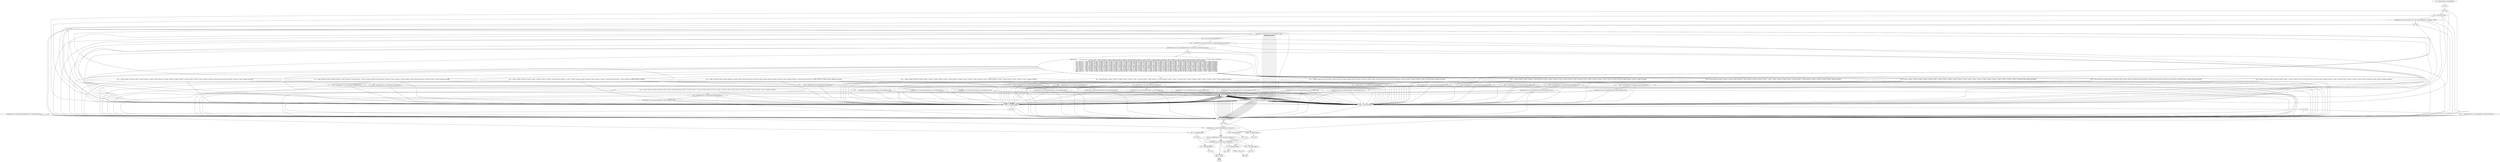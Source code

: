 digraph "unitGraph" {
    "r37 := @parameter0: java.lang.String[]"
    "r38 = null"
    "r39 = null"
    "$r0 = new java.net.Socket"
    "specialinvoke $r0.<java.net.Socket: void <init>(java.lang.String,int)>(\"localhost\", 50006)"
    "r38 = $r0"
    "i0 = 0"
    "staticinvoke <java.lang.Thread: void sleep(long)>(1000L)"
    "$r40 = new java.io.DataOutputStream"
    "$r41 = virtualinvoke r38.<java.net.Socket: java.io.OutputStream getOutputStream()>()"
    "specialinvoke $r40.<java.io.DataOutputStream: void <init>(java.io.OutputStream)>($r41)"
    "r39 = $r40"
    "tableswitch(i0) {     case 0: goto $r23 = \"10001,-76;10002,-74;10001,-79;10003,-75;10001,-79;10001,-81;10001,-76;10004,-75;10001,-80;10001,-80;10002,-77;10001,-74;10003,-75;10001,-68;10001,-68;10004,-72;10001,-69;10001,-67;10002,-73;10001,-69;10003,-69;10001,-71;10001,-68;10001,-69;10004,-84;869511023026829\n\";     case 1: goto $r21 = \"10001,-66;10001,-67;10004,-90;10001,-66;10003,-82;10002,-82;10001,-66;10001,-68;10004,-88;10001,-66;10001,-67;10003,-82;10002,-84;10001,-66;10001,-67;10001,-66;10001,-65;10004,-88;10001,-66;10003,-82;869511023026825\n\";     case 2: goto $r19 = \"10001,-83;10001,-83;10001,-83;10002,-84;10003,-75;10001,-71;10004,-76;10001,-67;10001,-65;10002,-84;10003,-81;10001,-68;10001,-65;10004,-85;10001,-67;10002,-71;10003,-87;10001,-65;10001,-59;10004,-79;10001,-60;10001,-58;10003,-81;10001,-64;10001,-58;869511023026823\n\";     case 3: goto $r17 = \"10001,-60;10004,-74;10001,-64;10002,-73;10003,-80;10001,-76;10003,-73;10001,-76;10004,-87;10003,-78;10001,-90;10001,-81;10001,-78;10004,-76;10001,-81;10001,-83;10002,-70;10003,-75;10001,-73;10001,-81;10001,-83;10001,-89;10004,-80;10001,-78;10003,-73;869511023026826\n\";     case 4: goto $r15 = \"10004,-75;10001,-80;10001,-74;10003,-81;10001,-75;10001,-73;10004,-76;10001,-74;10001,-72;10002,-69;10001,-74;10003,-76;10001,-73;10001,-71;10001,-69;10004,-75;10001,-70;10002,-68;10001,-73;10001,-72;10003,-79;10001,-74;10001,-72;10001,-72;10001,-75;869511023026823\n\";     case 5: goto $r13 = \"10001,-75;10004,-77;10001,-76;10002,-75;10001,-76;10003,-62;10001,-74;10001,-76;10001,-74;10004,-77;10001,-75;10001,-74;10002,-73;10001,-75;10001,-75;10001,-75;10004,-76;10001,-74;10001,-75;10002,-73;10001,-74;10001,-75;10001,-75;10004,-80;10001,-84;869511023026829\n\";     case 6: goto $r11 = \"10001,-85;10003,-64;10001,-85;10004,-79;10001,-84;10001,-84;10002,-80;10003,-64;10001,-86;10001,-84;10001,-85;10004,-81;10001,-85;10001,-86;10002,-80;10001,-85;10003,-66;10001,-84;10001,-86;10004,-78;10001,-86;10001,-87;10001,-87;10004,-80;10001,-86;869511023026827\n\";     case 7: goto $r9 = \"10002,-78;10003,-64;10001,-88;10001,-88;10001,-87;10004,-78;10001,-85;10001,-86;10002,-81;10001,-89;10003,-64;10001,-89;10001,-88;10001,-86;10004,-76;10001,-84;10001,-86;10002,-74;10003,-60;10001,-84;10001,-87;10001,-86;10004,-75;10001,-88;10001,-86;869511023026828\n\";     case 8: goto $r7 = \"10001,-68;10001,-66;10001,-68;10004,-69;10001,-67;10001,-68;10002,-72;10001,-66;10003,-72;10001,-68;10001,-66;10001,-66;10004,-68;10001,-68;10002,-74;10001,-66;10003,-71;10001,-68;10001,-67;10001,-68;10004,-68;10001,-67;10001,-66;10002,-72;10001,-67;869511023026821\n\";     case 9: goto $r5 = \"10002,-69;10001,-79;10001,-75;10001,-72;10004,-72;10001,-72;10002,-72;10001,-71;10003,-82;10001,-71;10001,-69;10001,-71;10004,-78;10001,-70;10001,-72;10002,-71;10003,-81;10001,-72;10001,-70;10004,-74;10001,-72;10001,-72;10002,-73;10001,-71;10003,-81;869511023026825\n\";     case 10: goto $r3 = \"10001,-80;10001,-81;10003,-76;10001,-81;10001,-82;10001,-80;10004,-77;10001,-83;10002,-91;10001,-83;10003,-76;10001,-77;10001,-77;10001,-76;10004,-76;10001,-80;10001,-76;10002,-80;10001,-77;10003,-80;10001,-78;10001,-76;10004,-76;10001,-78;10002,-74;869511023026821\n\";     case 11: goto $r1 = \"10001,-66;10004,-75;10001,-65;10002,-73;10001,-66;10003,-73;10001,-67;10001,-66;10001,-67;10004,-76;10001,-65;10001,-66;10002,-71;10001,-66;10003,-72;10001,-67;10001,-65;10001,-67;10004,-82;10001,-66;10002,-69;10001,-68;10003,-73;10001,-67;10001,-67;869511023026824\n\";     default: goto $r25 = \"10001,-74;10001,-79;10001,-82;10004,-88;10001,-81;10001,-84;10003,-89;10004,-84;10002,-78;10003,-94;10001,-73;10001,-85;10001,-84;10004,-92;10001,-78;10002,-76;10001,-82;10001,-81;10003,-88;10001,-85;10001,-91;10004,-75;10001,-94;10002,-71;10001,-75;869511023026826\n\"; }"
    "$r21 = \"10001,-66;10001,-67;10004,-90;10001,-66;10003,-82;10002,-82;10001,-66;10001,-68;10004,-88;10001,-66;10001,-67;10003,-82;10002,-84;10001,-66;10001,-67;10001,-66;10001,-65;10004,-88;10001,-66;10003,-82;869511023026825\n\""
    "$r22 = virtualinvoke $r21.<java.lang.String: byte[] getBytes()>()"
    "virtualinvoke r39.<java.io.DataOutputStream: void write(byte[])>($r22)"
    "i0 = i0 + 1"
    "goto [?= staticinvoke <java.lang.Thread: void sleep(long)>(1000L)]"
    "$r19 = \"10001,-83;10001,-83;10001,-83;10002,-84;10003,-75;10001,-71;10004,-76;10001,-67;10001,-65;10002,-84;10003,-81;10001,-68;10001,-65;10004,-85;10001,-67;10002,-71;10003,-87;10001,-65;10001,-59;10004,-79;10001,-60;10001,-58;10003,-81;10001,-64;10001,-58;869511023026823\n\""
    "$r20 = virtualinvoke $r19.<java.lang.String: byte[] getBytes()>()"
    "virtualinvoke r39.<java.io.DataOutputStream: void write(byte[])>($r20)"
    "$r17 = \"10001,-60;10004,-74;10001,-64;10002,-73;10003,-80;10001,-76;10003,-73;10001,-76;10004,-87;10003,-78;10001,-90;10001,-81;10001,-78;10004,-76;10001,-81;10001,-83;10002,-70;10003,-75;10001,-73;10001,-81;10001,-83;10001,-89;10004,-80;10001,-78;10003,-73;869511023026826\n\""
    "$r18 = virtualinvoke $r17.<java.lang.String: byte[] getBytes()>()"
    "virtualinvoke r39.<java.io.DataOutputStream: void write(byte[])>($r18)"
    "$r15 = \"10004,-75;10001,-80;10001,-74;10003,-81;10001,-75;10001,-73;10004,-76;10001,-74;10001,-72;10002,-69;10001,-74;10003,-76;10001,-73;10001,-71;10001,-69;10004,-75;10001,-70;10002,-68;10001,-73;10001,-72;10003,-79;10001,-74;10001,-72;10001,-72;10001,-75;869511023026823\n\""
    "$r16 = virtualinvoke $r15.<java.lang.String: byte[] getBytes()>()"
    "virtualinvoke r39.<java.io.DataOutputStream: void write(byte[])>($r16)"
    "$r13 = \"10001,-75;10004,-77;10001,-76;10002,-75;10001,-76;10003,-62;10001,-74;10001,-76;10001,-74;10004,-77;10001,-75;10001,-74;10002,-73;10001,-75;10001,-75;10001,-75;10004,-76;10001,-74;10001,-75;10002,-73;10001,-74;10001,-75;10001,-75;10004,-80;10001,-84;869511023026829\n\""
    "$r14 = virtualinvoke $r13.<java.lang.String: byte[] getBytes()>()"
    "virtualinvoke r39.<java.io.DataOutputStream: void write(byte[])>($r14)"
    "$r11 = \"10001,-85;10003,-64;10001,-85;10004,-79;10001,-84;10001,-84;10002,-80;10003,-64;10001,-86;10001,-84;10001,-85;10004,-81;10001,-85;10001,-86;10002,-80;10001,-85;10003,-66;10001,-84;10001,-86;10004,-78;10001,-86;10001,-87;10001,-87;10004,-80;10001,-86;869511023026827\n\""
    "$r12 = virtualinvoke $r11.<java.lang.String: byte[] getBytes()>()"
    "virtualinvoke r39.<java.io.DataOutputStream: void write(byte[])>($r12)"
    "$r9 = \"10002,-78;10003,-64;10001,-88;10001,-88;10001,-87;10004,-78;10001,-85;10001,-86;10002,-81;10001,-89;10003,-64;10001,-89;10001,-88;10001,-86;10004,-76;10001,-84;10001,-86;10002,-74;10003,-60;10001,-84;10001,-87;10001,-86;10004,-75;10001,-88;10001,-86;869511023026828\n\""
    "$r10 = virtualinvoke $r9.<java.lang.String: byte[] getBytes()>()"
    "virtualinvoke r39.<java.io.DataOutputStream: void write(byte[])>($r10)"
    "$r7 = \"10001,-68;10001,-66;10001,-68;10004,-69;10001,-67;10001,-68;10002,-72;10001,-66;10003,-72;10001,-68;10001,-66;10001,-66;10004,-68;10001,-68;10002,-74;10001,-66;10003,-71;10001,-68;10001,-67;10001,-68;10004,-68;10001,-67;10001,-66;10002,-72;10001,-67;869511023026821\n\""
    "$r8 = virtualinvoke $r7.<java.lang.String: byte[] getBytes()>()"
    "virtualinvoke r39.<java.io.DataOutputStream: void write(byte[])>($r8)"
    "$r5 = \"10002,-69;10001,-79;10001,-75;10001,-72;10004,-72;10001,-72;10002,-72;10001,-71;10003,-82;10001,-71;10001,-69;10001,-71;10004,-78;10001,-70;10001,-72;10002,-71;10003,-81;10001,-72;10001,-70;10004,-74;10001,-72;10001,-72;10002,-73;10001,-71;10003,-81;869511023026825\n\""
    "$r6 = virtualinvoke $r5.<java.lang.String: byte[] getBytes()>()"
    "virtualinvoke r39.<java.io.DataOutputStream: void write(byte[])>($r6)"
    "$r3 = \"10001,-80;10001,-81;10003,-76;10001,-81;10001,-82;10001,-80;10004,-77;10001,-83;10002,-91;10001,-83;10003,-76;10001,-77;10001,-77;10001,-76;10004,-76;10001,-80;10001,-76;10002,-80;10001,-77;10003,-80;10001,-78;10001,-76;10004,-76;10001,-78;10002,-74;869511023026821\n\""
    "$r4 = virtualinvoke $r3.<java.lang.String: byte[] getBytes()>()"
    "virtualinvoke r39.<java.io.DataOutputStream: void write(byte[])>($r4)"
    "$r1 = \"10001,-66;10004,-75;10001,-65;10002,-73;10001,-66;10003,-73;10001,-67;10001,-66;10001,-67;10004,-76;10001,-65;10001,-66;10002,-71;10001,-66;10003,-72;10001,-67;10001,-65;10001,-67;10004,-82;10001,-66;10002,-69;10001,-68;10003,-73;10001,-67;10001,-67;869511023026824\n\""
    "$r2 = virtualinvoke $r1.<java.lang.String: byte[] getBytes()>()"
    "virtualinvoke r39.<java.io.DataOutputStream: void write(byte[])>($r2)"
    "$r23 = \"10001,-76;10002,-74;10001,-79;10003,-75;10001,-79;10001,-81;10001,-76;10004,-75;10001,-80;10001,-80;10002,-77;10001,-74;10003,-75;10001,-68;10001,-68;10004,-72;10001,-69;10001,-67;10002,-73;10001,-69;10003,-69;10001,-71;10001,-68;10001,-69;10004,-84;869511023026829\n\""
    "$r24 = virtualinvoke $r23.<java.lang.String: byte[] getBytes()>()"
    "virtualinvoke r39.<java.io.DataOutputStream: void write(byte[])>($r24)"
    "$r25 = \"10001,-74;10001,-79;10001,-82;10004,-88;10001,-81;10001,-84;10003,-89;10004,-84;10002,-78;10003,-94;10001,-73;10001,-85;10001,-84;10004,-92;10001,-78;10002,-76;10001,-82;10001,-81;10003,-88;10001,-85;10001,-91;10004,-75;10001,-94;10002,-71;10001,-75;869511023026826\n\""
    "$r26 = virtualinvoke $r25.<java.lang.String: byte[] getBytes()>()"
    "virtualinvoke r39.<java.io.DataOutputStream: void write(byte[])>($r26)"
    "$r36 := @caughtexception"
    "r42 = $r36"
    "virtualinvoke r42.<java.io.IOException: void printStackTrace()>()"
    "virtualinvoke r39.<java.io.DataOutputStream: void close()>()"
    "goto [?= virtualinvoke r38.<java.net.Socket: void close()>()]"
    "$r35 := @caughtexception"
    "r43 = $r35"
    "virtualinvoke r38.<java.net.Socket: void close()>()"
    "goto [?= return]"
    "$r34 := @caughtexception"
    "r44 = $r34"
    "$r33 := @caughtexception"
    "r45 = $r33"
    "virtualinvoke r45.<java.lang.InterruptedException: void printStackTrace()>()"
    "$r32 := @caughtexception"
    "r46 = $r32"
    "$r31 := @caughtexception"
    "r47 = $r31"
    "$r30 := @caughtexception"
    "r28 = $r30"
    "$r29 := @caughtexception"
    "r48 = $r29"
    "goto [?= throw r28]"
    "$r27 := @caughtexception"
    "r49 = $r27"
    "throw r28"
    "return"
    "r37 := @parameter0: java.lang.String[]"->"r38 = null";
    "r38 = null"->"r39 = null";
    "r39 = null"->"$r36 := @caughtexception";
    "r39 = null"->"$r33 := @caughtexception";
    "r39 = null"->"$r30 := @caughtexception";
    "r39 = null"->"$r0 = new java.net.Socket";
    "$r0 = new java.net.Socket"->"$r36 := @caughtexception";
    "$r0 = new java.net.Socket"->"$r33 := @caughtexception";
    "$r0 = new java.net.Socket"->"$r30 := @caughtexception";
    "$r0 = new java.net.Socket"->"specialinvoke $r0.<java.net.Socket: void <init>(java.lang.String,int)>(\"localhost\", 50006)";
    "specialinvoke $r0.<java.net.Socket: void <init>(java.lang.String,int)>(\"localhost\", 50006)"->"$r36 := @caughtexception";
    "specialinvoke $r0.<java.net.Socket: void <init>(java.lang.String,int)>(\"localhost\", 50006)"->"$r33 := @caughtexception";
    "specialinvoke $r0.<java.net.Socket: void <init>(java.lang.String,int)>(\"localhost\", 50006)"->"$r30 := @caughtexception";
    "specialinvoke $r0.<java.net.Socket: void <init>(java.lang.String,int)>(\"localhost\", 50006)"->"r38 = $r0";
    "r38 = $r0"->"$r36 := @caughtexception";
    "r38 = $r0"->"$r33 := @caughtexception";
    "r38 = $r0"->"$r30 := @caughtexception";
    "r38 = $r0"->"i0 = 0";
    "i0 = 0"->"$r36 := @caughtexception";
    "i0 = 0"->"$r33 := @caughtexception";
    "i0 = 0"->"$r30 := @caughtexception";
    "i0 = 0"->"staticinvoke <java.lang.Thread: void sleep(long)>(1000L)";
    "staticinvoke <java.lang.Thread: void sleep(long)>(1000L)"->"$r36 := @caughtexception";
    "staticinvoke <java.lang.Thread: void sleep(long)>(1000L)"->"$r33 := @caughtexception";
    "staticinvoke <java.lang.Thread: void sleep(long)>(1000L)"->"$r30 := @caughtexception";
    "staticinvoke <java.lang.Thread: void sleep(long)>(1000L)"->"$r40 = new java.io.DataOutputStream";
    "$r40 = new java.io.DataOutputStream"->"$r36 := @caughtexception";
    "$r40 = new java.io.DataOutputStream"->"$r33 := @caughtexception";
    "$r40 = new java.io.DataOutputStream"->"$r30 := @caughtexception";
    "$r40 = new java.io.DataOutputStream"->"$r41 = virtualinvoke r38.<java.net.Socket: java.io.OutputStream getOutputStream()>()";
    "$r41 = virtualinvoke r38.<java.net.Socket: java.io.OutputStream getOutputStream()>()"->"$r36 := @caughtexception";
    "$r41 = virtualinvoke r38.<java.net.Socket: java.io.OutputStream getOutputStream()>()"->"$r33 := @caughtexception";
    "$r41 = virtualinvoke r38.<java.net.Socket: java.io.OutputStream getOutputStream()>()"->"$r30 := @caughtexception";
    "$r41 = virtualinvoke r38.<java.net.Socket: java.io.OutputStream getOutputStream()>()"->"specialinvoke $r40.<java.io.DataOutputStream: void <init>(java.io.OutputStream)>($r41)";
    "specialinvoke $r40.<java.io.DataOutputStream: void <init>(java.io.OutputStream)>($r41)"->"$r36 := @caughtexception";
    "specialinvoke $r40.<java.io.DataOutputStream: void <init>(java.io.OutputStream)>($r41)"->"$r33 := @caughtexception";
    "specialinvoke $r40.<java.io.DataOutputStream: void <init>(java.io.OutputStream)>($r41)"->"$r30 := @caughtexception";
    "specialinvoke $r40.<java.io.DataOutputStream: void <init>(java.io.OutputStream)>($r41)"->"r39 = $r40";
    "r39 = $r40"->"$r36 := @caughtexception";
    "r39 = $r40"->"$r33 := @caughtexception";
    "r39 = $r40"->"$r30 := @caughtexception";
    "r39 = $r40"->"tableswitch(i0) {     case 0: goto $r23 = \"10001,-76;10002,-74;10001,-79;10003,-75;10001,-79;10001,-81;10001,-76;10004,-75;10001,-80;10001,-80;10002,-77;10001,-74;10003,-75;10001,-68;10001,-68;10004,-72;10001,-69;10001,-67;10002,-73;10001,-69;10003,-69;10001,-71;10001,-68;10001,-69;10004,-84;869511023026829\n\";     case 1: goto $r21 = \"10001,-66;10001,-67;10004,-90;10001,-66;10003,-82;10002,-82;10001,-66;10001,-68;10004,-88;10001,-66;10001,-67;10003,-82;10002,-84;10001,-66;10001,-67;10001,-66;10001,-65;10004,-88;10001,-66;10003,-82;869511023026825\n\";     case 2: goto $r19 = \"10001,-83;10001,-83;10001,-83;10002,-84;10003,-75;10001,-71;10004,-76;10001,-67;10001,-65;10002,-84;10003,-81;10001,-68;10001,-65;10004,-85;10001,-67;10002,-71;10003,-87;10001,-65;10001,-59;10004,-79;10001,-60;10001,-58;10003,-81;10001,-64;10001,-58;869511023026823\n\";     case 3: goto $r17 = \"10001,-60;10004,-74;10001,-64;10002,-73;10003,-80;10001,-76;10003,-73;10001,-76;10004,-87;10003,-78;10001,-90;10001,-81;10001,-78;10004,-76;10001,-81;10001,-83;10002,-70;10003,-75;10001,-73;10001,-81;10001,-83;10001,-89;10004,-80;10001,-78;10003,-73;869511023026826\n\";     case 4: goto $r15 = \"10004,-75;10001,-80;10001,-74;10003,-81;10001,-75;10001,-73;10004,-76;10001,-74;10001,-72;10002,-69;10001,-74;10003,-76;10001,-73;10001,-71;10001,-69;10004,-75;10001,-70;10002,-68;10001,-73;10001,-72;10003,-79;10001,-74;10001,-72;10001,-72;10001,-75;869511023026823\n\";     case 5: goto $r13 = \"10001,-75;10004,-77;10001,-76;10002,-75;10001,-76;10003,-62;10001,-74;10001,-76;10001,-74;10004,-77;10001,-75;10001,-74;10002,-73;10001,-75;10001,-75;10001,-75;10004,-76;10001,-74;10001,-75;10002,-73;10001,-74;10001,-75;10001,-75;10004,-80;10001,-84;869511023026829\n\";     case 6: goto $r11 = \"10001,-85;10003,-64;10001,-85;10004,-79;10001,-84;10001,-84;10002,-80;10003,-64;10001,-86;10001,-84;10001,-85;10004,-81;10001,-85;10001,-86;10002,-80;10001,-85;10003,-66;10001,-84;10001,-86;10004,-78;10001,-86;10001,-87;10001,-87;10004,-80;10001,-86;869511023026827\n\";     case 7: goto $r9 = \"10002,-78;10003,-64;10001,-88;10001,-88;10001,-87;10004,-78;10001,-85;10001,-86;10002,-81;10001,-89;10003,-64;10001,-89;10001,-88;10001,-86;10004,-76;10001,-84;10001,-86;10002,-74;10003,-60;10001,-84;10001,-87;10001,-86;10004,-75;10001,-88;10001,-86;869511023026828\n\";     case 8: goto $r7 = \"10001,-68;10001,-66;10001,-68;10004,-69;10001,-67;10001,-68;10002,-72;10001,-66;10003,-72;10001,-68;10001,-66;10001,-66;10004,-68;10001,-68;10002,-74;10001,-66;10003,-71;10001,-68;10001,-67;10001,-68;10004,-68;10001,-67;10001,-66;10002,-72;10001,-67;869511023026821\n\";     case 9: goto $r5 = \"10002,-69;10001,-79;10001,-75;10001,-72;10004,-72;10001,-72;10002,-72;10001,-71;10003,-82;10001,-71;10001,-69;10001,-71;10004,-78;10001,-70;10001,-72;10002,-71;10003,-81;10001,-72;10001,-70;10004,-74;10001,-72;10001,-72;10002,-73;10001,-71;10003,-81;869511023026825\n\";     case 10: goto $r3 = \"10001,-80;10001,-81;10003,-76;10001,-81;10001,-82;10001,-80;10004,-77;10001,-83;10002,-91;10001,-83;10003,-76;10001,-77;10001,-77;10001,-76;10004,-76;10001,-80;10001,-76;10002,-80;10001,-77;10003,-80;10001,-78;10001,-76;10004,-76;10001,-78;10002,-74;869511023026821\n\";     case 11: goto $r1 = \"10001,-66;10004,-75;10001,-65;10002,-73;10001,-66;10003,-73;10001,-67;10001,-66;10001,-67;10004,-76;10001,-65;10001,-66;10002,-71;10001,-66;10003,-72;10001,-67;10001,-65;10001,-67;10004,-82;10001,-66;10002,-69;10001,-68;10003,-73;10001,-67;10001,-67;869511023026824\n\";     default: goto $r25 = \"10001,-74;10001,-79;10001,-82;10004,-88;10001,-81;10001,-84;10003,-89;10004,-84;10002,-78;10003,-94;10001,-73;10001,-85;10001,-84;10004,-92;10001,-78;10002,-76;10001,-82;10001,-81;10003,-88;10001,-85;10001,-91;10004,-75;10001,-94;10002,-71;10001,-75;869511023026826\n\"; }";
    "tableswitch(i0) {     case 0: goto $r23 = \"10001,-76;10002,-74;10001,-79;10003,-75;10001,-79;10001,-81;10001,-76;10004,-75;10001,-80;10001,-80;10002,-77;10001,-74;10003,-75;10001,-68;10001,-68;10004,-72;10001,-69;10001,-67;10002,-73;10001,-69;10003,-69;10001,-71;10001,-68;10001,-69;10004,-84;869511023026829\n\";     case 1: goto $r21 = \"10001,-66;10001,-67;10004,-90;10001,-66;10003,-82;10002,-82;10001,-66;10001,-68;10004,-88;10001,-66;10001,-67;10003,-82;10002,-84;10001,-66;10001,-67;10001,-66;10001,-65;10004,-88;10001,-66;10003,-82;869511023026825\n\";     case 2: goto $r19 = \"10001,-83;10001,-83;10001,-83;10002,-84;10003,-75;10001,-71;10004,-76;10001,-67;10001,-65;10002,-84;10003,-81;10001,-68;10001,-65;10004,-85;10001,-67;10002,-71;10003,-87;10001,-65;10001,-59;10004,-79;10001,-60;10001,-58;10003,-81;10001,-64;10001,-58;869511023026823\n\";     case 3: goto $r17 = \"10001,-60;10004,-74;10001,-64;10002,-73;10003,-80;10001,-76;10003,-73;10001,-76;10004,-87;10003,-78;10001,-90;10001,-81;10001,-78;10004,-76;10001,-81;10001,-83;10002,-70;10003,-75;10001,-73;10001,-81;10001,-83;10001,-89;10004,-80;10001,-78;10003,-73;869511023026826\n\";     case 4: goto $r15 = \"10004,-75;10001,-80;10001,-74;10003,-81;10001,-75;10001,-73;10004,-76;10001,-74;10001,-72;10002,-69;10001,-74;10003,-76;10001,-73;10001,-71;10001,-69;10004,-75;10001,-70;10002,-68;10001,-73;10001,-72;10003,-79;10001,-74;10001,-72;10001,-72;10001,-75;869511023026823\n\";     case 5: goto $r13 = \"10001,-75;10004,-77;10001,-76;10002,-75;10001,-76;10003,-62;10001,-74;10001,-76;10001,-74;10004,-77;10001,-75;10001,-74;10002,-73;10001,-75;10001,-75;10001,-75;10004,-76;10001,-74;10001,-75;10002,-73;10001,-74;10001,-75;10001,-75;10004,-80;10001,-84;869511023026829\n\";     case 6: goto $r11 = \"10001,-85;10003,-64;10001,-85;10004,-79;10001,-84;10001,-84;10002,-80;10003,-64;10001,-86;10001,-84;10001,-85;10004,-81;10001,-85;10001,-86;10002,-80;10001,-85;10003,-66;10001,-84;10001,-86;10004,-78;10001,-86;10001,-87;10001,-87;10004,-80;10001,-86;869511023026827\n\";     case 7: goto $r9 = \"10002,-78;10003,-64;10001,-88;10001,-88;10001,-87;10004,-78;10001,-85;10001,-86;10002,-81;10001,-89;10003,-64;10001,-89;10001,-88;10001,-86;10004,-76;10001,-84;10001,-86;10002,-74;10003,-60;10001,-84;10001,-87;10001,-86;10004,-75;10001,-88;10001,-86;869511023026828\n\";     case 8: goto $r7 = \"10001,-68;10001,-66;10001,-68;10004,-69;10001,-67;10001,-68;10002,-72;10001,-66;10003,-72;10001,-68;10001,-66;10001,-66;10004,-68;10001,-68;10002,-74;10001,-66;10003,-71;10001,-68;10001,-67;10001,-68;10004,-68;10001,-67;10001,-66;10002,-72;10001,-67;869511023026821\n\";     case 9: goto $r5 = \"10002,-69;10001,-79;10001,-75;10001,-72;10004,-72;10001,-72;10002,-72;10001,-71;10003,-82;10001,-71;10001,-69;10001,-71;10004,-78;10001,-70;10001,-72;10002,-71;10003,-81;10001,-72;10001,-70;10004,-74;10001,-72;10001,-72;10002,-73;10001,-71;10003,-81;869511023026825\n\";     case 10: goto $r3 = \"10001,-80;10001,-81;10003,-76;10001,-81;10001,-82;10001,-80;10004,-77;10001,-83;10002,-91;10001,-83;10003,-76;10001,-77;10001,-77;10001,-76;10004,-76;10001,-80;10001,-76;10002,-80;10001,-77;10003,-80;10001,-78;10001,-76;10004,-76;10001,-78;10002,-74;869511023026821\n\";     case 11: goto $r1 = \"10001,-66;10004,-75;10001,-65;10002,-73;10001,-66;10003,-73;10001,-67;10001,-66;10001,-67;10004,-76;10001,-65;10001,-66;10002,-71;10001,-66;10003,-72;10001,-67;10001,-65;10001,-67;10004,-82;10001,-66;10002,-69;10001,-68;10003,-73;10001,-67;10001,-67;869511023026824\n\";     default: goto $r25 = \"10001,-74;10001,-79;10001,-82;10004,-88;10001,-81;10001,-84;10003,-89;10004,-84;10002,-78;10003,-94;10001,-73;10001,-85;10001,-84;10004,-92;10001,-78;10002,-76;10001,-82;10001,-81;10003,-88;10001,-85;10001,-91;10004,-75;10001,-94;10002,-71;10001,-75;869511023026826\n\"; }"->"$r23 = \"10001,-76;10002,-74;10001,-79;10003,-75;10001,-79;10001,-81;10001,-76;10004,-75;10001,-80;10001,-80;10002,-77;10001,-74;10003,-75;10001,-68;10001,-68;10004,-72;10001,-69;10001,-67;10002,-73;10001,-69;10003,-69;10001,-71;10001,-68;10001,-69;10004,-84;869511023026829\n\"";
    "tableswitch(i0) {     case 0: goto $r23 = \"10001,-76;10002,-74;10001,-79;10003,-75;10001,-79;10001,-81;10001,-76;10004,-75;10001,-80;10001,-80;10002,-77;10001,-74;10003,-75;10001,-68;10001,-68;10004,-72;10001,-69;10001,-67;10002,-73;10001,-69;10003,-69;10001,-71;10001,-68;10001,-69;10004,-84;869511023026829\n\";     case 1: goto $r21 = \"10001,-66;10001,-67;10004,-90;10001,-66;10003,-82;10002,-82;10001,-66;10001,-68;10004,-88;10001,-66;10001,-67;10003,-82;10002,-84;10001,-66;10001,-67;10001,-66;10001,-65;10004,-88;10001,-66;10003,-82;869511023026825\n\";     case 2: goto $r19 = \"10001,-83;10001,-83;10001,-83;10002,-84;10003,-75;10001,-71;10004,-76;10001,-67;10001,-65;10002,-84;10003,-81;10001,-68;10001,-65;10004,-85;10001,-67;10002,-71;10003,-87;10001,-65;10001,-59;10004,-79;10001,-60;10001,-58;10003,-81;10001,-64;10001,-58;869511023026823\n\";     case 3: goto $r17 = \"10001,-60;10004,-74;10001,-64;10002,-73;10003,-80;10001,-76;10003,-73;10001,-76;10004,-87;10003,-78;10001,-90;10001,-81;10001,-78;10004,-76;10001,-81;10001,-83;10002,-70;10003,-75;10001,-73;10001,-81;10001,-83;10001,-89;10004,-80;10001,-78;10003,-73;869511023026826\n\";     case 4: goto $r15 = \"10004,-75;10001,-80;10001,-74;10003,-81;10001,-75;10001,-73;10004,-76;10001,-74;10001,-72;10002,-69;10001,-74;10003,-76;10001,-73;10001,-71;10001,-69;10004,-75;10001,-70;10002,-68;10001,-73;10001,-72;10003,-79;10001,-74;10001,-72;10001,-72;10001,-75;869511023026823\n\";     case 5: goto $r13 = \"10001,-75;10004,-77;10001,-76;10002,-75;10001,-76;10003,-62;10001,-74;10001,-76;10001,-74;10004,-77;10001,-75;10001,-74;10002,-73;10001,-75;10001,-75;10001,-75;10004,-76;10001,-74;10001,-75;10002,-73;10001,-74;10001,-75;10001,-75;10004,-80;10001,-84;869511023026829\n\";     case 6: goto $r11 = \"10001,-85;10003,-64;10001,-85;10004,-79;10001,-84;10001,-84;10002,-80;10003,-64;10001,-86;10001,-84;10001,-85;10004,-81;10001,-85;10001,-86;10002,-80;10001,-85;10003,-66;10001,-84;10001,-86;10004,-78;10001,-86;10001,-87;10001,-87;10004,-80;10001,-86;869511023026827\n\";     case 7: goto $r9 = \"10002,-78;10003,-64;10001,-88;10001,-88;10001,-87;10004,-78;10001,-85;10001,-86;10002,-81;10001,-89;10003,-64;10001,-89;10001,-88;10001,-86;10004,-76;10001,-84;10001,-86;10002,-74;10003,-60;10001,-84;10001,-87;10001,-86;10004,-75;10001,-88;10001,-86;869511023026828\n\";     case 8: goto $r7 = \"10001,-68;10001,-66;10001,-68;10004,-69;10001,-67;10001,-68;10002,-72;10001,-66;10003,-72;10001,-68;10001,-66;10001,-66;10004,-68;10001,-68;10002,-74;10001,-66;10003,-71;10001,-68;10001,-67;10001,-68;10004,-68;10001,-67;10001,-66;10002,-72;10001,-67;869511023026821\n\";     case 9: goto $r5 = \"10002,-69;10001,-79;10001,-75;10001,-72;10004,-72;10001,-72;10002,-72;10001,-71;10003,-82;10001,-71;10001,-69;10001,-71;10004,-78;10001,-70;10001,-72;10002,-71;10003,-81;10001,-72;10001,-70;10004,-74;10001,-72;10001,-72;10002,-73;10001,-71;10003,-81;869511023026825\n\";     case 10: goto $r3 = \"10001,-80;10001,-81;10003,-76;10001,-81;10001,-82;10001,-80;10004,-77;10001,-83;10002,-91;10001,-83;10003,-76;10001,-77;10001,-77;10001,-76;10004,-76;10001,-80;10001,-76;10002,-80;10001,-77;10003,-80;10001,-78;10001,-76;10004,-76;10001,-78;10002,-74;869511023026821\n\";     case 11: goto $r1 = \"10001,-66;10004,-75;10001,-65;10002,-73;10001,-66;10003,-73;10001,-67;10001,-66;10001,-67;10004,-76;10001,-65;10001,-66;10002,-71;10001,-66;10003,-72;10001,-67;10001,-65;10001,-67;10004,-82;10001,-66;10002,-69;10001,-68;10003,-73;10001,-67;10001,-67;869511023026824\n\";     default: goto $r25 = \"10001,-74;10001,-79;10001,-82;10004,-88;10001,-81;10001,-84;10003,-89;10004,-84;10002,-78;10003,-94;10001,-73;10001,-85;10001,-84;10004,-92;10001,-78;10002,-76;10001,-82;10001,-81;10003,-88;10001,-85;10001,-91;10004,-75;10001,-94;10002,-71;10001,-75;869511023026826\n\"; }"->"$r21 = \"10001,-66;10001,-67;10004,-90;10001,-66;10003,-82;10002,-82;10001,-66;10001,-68;10004,-88;10001,-66;10001,-67;10003,-82;10002,-84;10001,-66;10001,-67;10001,-66;10001,-65;10004,-88;10001,-66;10003,-82;869511023026825\n\"";
    "tableswitch(i0) {     case 0: goto $r23 = \"10001,-76;10002,-74;10001,-79;10003,-75;10001,-79;10001,-81;10001,-76;10004,-75;10001,-80;10001,-80;10002,-77;10001,-74;10003,-75;10001,-68;10001,-68;10004,-72;10001,-69;10001,-67;10002,-73;10001,-69;10003,-69;10001,-71;10001,-68;10001,-69;10004,-84;869511023026829\n\";     case 1: goto $r21 = \"10001,-66;10001,-67;10004,-90;10001,-66;10003,-82;10002,-82;10001,-66;10001,-68;10004,-88;10001,-66;10001,-67;10003,-82;10002,-84;10001,-66;10001,-67;10001,-66;10001,-65;10004,-88;10001,-66;10003,-82;869511023026825\n\";     case 2: goto $r19 = \"10001,-83;10001,-83;10001,-83;10002,-84;10003,-75;10001,-71;10004,-76;10001,-67;10001,-65;10002,-84;10003,-81;10001,-68;10001,-65;10004,-85;10001,-67;10002,-71;10003,-87;10001,-65;10001,-59;10004,-79;10001,-60;10001,-58;10003,-81;10001,-64;10001,-58;869511023026823\n\";     case 3: goto $r17 = \"10001,-60;10004,-74;10001,-64;10002,-73;10003,-80;10001,-76;10003,-73;10001,-76;10004,-87;10003,-78;10001,-90;10001,-81;10001,-78;10004,-76;10001,-81;10001,-83;10002,-70;10003,-75;10001,-73;10001,-81;10001,-83;10001,-89;10004,-80;10001,-78;10003,-73;869511023026826\n\";     case 4: goto $r15 = \"10004,-75;10001,-80;10001,-74;10003,-81;10001,-75;10001,-73;10004,-76;10001,-74;10001,-72;10002,-69;10001,-74;10003,-76;10001,-73;10001,-71;10001,-69;10004,-75;10001,-70;10002,-68;10001,-73;10001,-72;10003,-79;10001,-74;10001,-72;10001,-72;10001,-75;869511023026823\n\";     case 5: goto $r13 = \"10001,-75;10004,-77;10001,-76;10002,-75;10001,-76;10003,-62;10001,-74;10001,-76;10001,-74;10004,-77;10001,-75;10001,-74;10002,-73;10001,-75;10001,-75;10001,-75;10004,-76;10001,-74;10001,-75;10002,-73;10001,-74;10001,-75;10001,-75;10004,-80;10001,-84;869511023026829\n\";     case 6: goto $r11 = \"10001,-85;10003,-64;10001,-85;10004,-79;10001,-84;10001,-84;10002,-80;10003,-64;10001,-86;10001,-84;10001,-85;10004,-81;10001,-85;10001,-86;10002,-80;10001,-85;10003,-66;10001,-84;10001,-86;10004,-78;10001,-86;10001,-87;10001,-87;10004,-80;10001,-86;869511023026827\n\";     case 7: goto $r9 = \"10002,-78;10003,-64;10001,-88;10001,-88;10001,-87;10004,-78;10001,-85;10001,-86;10002,-81;10001,-89;10003,-64;10001,-89;10001,-88;10001,-86;10004,-76;10001,-84;10001,-86;10002,-74;10003,-60;10001,-84;10001,-87;10001,-86;10004,-75;10001,-88;10001,-86;869511023026828\n\";     case 8: goto $r7 = \"10001,-68;10001,-66;10001,-68;10004,-69;10001,-67;10001,-68;10002,-72;10001,-66;10003,-72;10001,-68;10001,-66;10001,-66;10004,-68;10001,-68;10002,-74;10001,-66;10003,-71;10001,-68;10001,-67;10001,-68;10004,-68;10001,-67;10001,-66;10002,-72;10001,-67;869511023026821\n\";     case 9: goto $r5 = \"10002,-69;10001,-79;10001,-75;10001,-72;10004,-72;10001,-72;10002,-72;10001,-71;10003,-82;10001,-71;10001,-69;10001,-71;10004,-78;10001,-70;10001,-72;10002,-71;10003,-81;10001,-72;10001,-70;10004,-74;10001,-72;10001,-72;10002,-73;10001,-71;10003,-81;869511023026825\n\";     case 10: goto $r3 = \"10001,-80;10001,-81;10003,-76;10001,-81;10001,-82;10001,-80;10004,-77;10001,-83;10002,-91;10001,-83;10003,-76;10001,-77;10001,-77;10001,-76;10004,-76;10001,-80;10001,-76;10002,-80;10001,-77;10003,-80;10001,-78;10001,-76;10004,-76;10001,-78;10002,-74;869511023026821\n\";     case 11: goto $r1 = \"10001,-66;10004,-75;10001,-65;10002,-73;10001,-66;10003,-73;10001,-67;10001,-66;10001,-67;10004,-76;10001,-65;10001,-66;10002,-71;10001,-66;10003,-72;10001,-67;10001,-65;10001,-67;10004,-82;10001,-66;10002,-69;10001,-68;10003,-73;10001,-67;10001,-67;869511023026824\n\";     default: goto $r25 = \"10001,-74;10001,-79;10001,-82;10004,-88;10001,-81;10001,-84;10003,-89;10004,-84;10002,-78;10003,-94;10001,-73;10001,-85;10001,-84;10004,-92;10001,-78;10002,-76;10001,-82;10001,-81;10003,-88;10001,-85;10001,-91;10004,-75;10001,-94;10002,-71;10001,-75;869511023026826\n\"; }"->"$r19 = \"10001,-83;10001,-83;10001,-83;10002,-84;10003,-75;10001,-71;10004,-76;10001,-67;10001,-65;10002,-84;10003,-81;10001,-68;10001,-65;10004,-85;10001,-67;10002,-71;10003,-87;10001,-65;10001,-59;10004,-79;10001,-60;10001,-58;10003,-81;10001,-64;10001,-58;869511023026823\n\"";
    "tableswitch(i0) {     case 0: goto $r23 = \"10001,-76;10002,-74;10001,-79;10003,-75;10001,-79;10001,-81;10001,-76;10004,-75;10001,-80;10001,-80;10002,-77;10001,-74;10003,-75;10001,-68;10001,-68;10004,-72;10001,-69;10001,-67;10002,-73;10001,-69;10003,-69;10001,-71;10001,-68;10001,-69;10004,-84;869511023026829\n\";     case 1: goto $r21 = \"10001,-66;10001,-67;10004,-90;10001,-66;10003,-82;10002,-82;10001,-66;10001,-68;10004,-88;10001,-66;10001,-67;10003,-82;10002,-84;10001,-66;10001,-67;10001,-66;10001,-65;10004,-88;10001,-66;10003,-82;869511023026825\n\";     case 2: goto $r19 = \"10001,-83;10001,-83;10001,-83;10002,-84;10003,-75;10001,-71;10004,-76;10001,-67;10001,-65;10002,-84;10003,-81;10001,-68;10001,-65;10004,-85;10001,-67;10002,-71;10003,-87;10001,-65;10001,-59;10004,-79;10001,-60;10001,-58;10003,-81;10001,-64;10001,-58;869511023026823\n\";     case 3: goto $r17 = \"10001,-60;10004,-74;10001,-64;10002,-73;10003,-80;10001,-76;10003,-73;10001,-76;10004,-87;10003,-78;10001,-90;10001,-81;10001,-78;10004,-76;10001,-81;10001,-83;10002,-70;10003,-75;10001,-73;10001,-81;10001,-83;10001,-89;10004,-80;10001,-78;10003,-73;869511023026826\n\";     case 4: goto $r15 = \"10004,-75;10001,-80;10001,-74;10003,-81;10001,-75;10001,-73;10004,-76;10001,-74;10001,-72;10002,-69;10001,-74;10003,-76;10001,-73;10001,-71;10001,-69;10004,-75;10001,-70;10002,-68;10001,-73;10001,-72;10003,-79;10001,-74;10001,-72;10001,-72;10001,-75;869511023026823\n\";     case 5: goto $r13 = \"10001,-75;10004,-77;10001,-76;10002,-75;10001,-76;10003,-62;10001,-74;10001,-76;10001,-74;10004,-77;10001,-75;10001,-74;10002,-73;10001,-75;10001,-75;10001,-75;10004,-76;10001,-74;10001,-75;10002,-73;10001,-74;10001,-75;10001,-75;10004,-80;10001,-84;869511023026829\n\";     case 6: goto $r11 = \"10001,-85;10003,-64;10001,-85;10004,-79;10001,-84;10001,-84;10002,-80;10003,-64;10001,-86;10001,-84;10001,-85;10004,-81;10001,-85;10001,-86;10002,-80;10001,-85;10003,-66;10001,-84;10001,-86;10004,-78;10001,-86;10001,-87;10001,-87;10004,-80;10001,-86;869511023026827\n\";     case 7: goto $r9 = \"10002,-78;10003,-64;10001,-88;10001,-88;10001,-87;10004,-78;10001,-85;10001,-86;10002,-81;10001,-89;10003,-64;10001,-89;10001,-88;10001,-86;10004,-76;10001,-84;10001,-86;10002,-74;10003,-60;10001,-84;10001,-87;10001,-86;10004,-75;10001,-88;10001,-86;869511023026828\n\";     case 8: goto $r7 = \"10001,-68;10001,-66;10001,-68;10004,-69;10001,-67;10001,-68;10002,-72;10001,-66;10003,-72;10001,-68;10001,-66;10001,-66;10004,-68;10001,-68;10002,-74;10001,-66;10003,-71;10001,-68;10001,-67;10001,-68;10004,-68;10001,-67;10001,-66;10002,-72;10001,-67;869511023026821\n\";     case 9: goto $r5 = \"10002,-69;10001,-79;10001,-75;10001,-72;10004,-72;10001,-72;10002,-72;10001,-71;10003,-82;10001,-71;10001,-69;10001,-71;10004,-78;10001,-70;10001,-72;10002,-71;10003,-81;10001,-72;10001,-70;10004,-74;10001,-72;10001,-72;10002,-73;10001,-71;10003,-81;869511023026825\n\";     case 10: goto $r3 = \"10001,-80;10001,-81;10003,-76;10001,-81;10001,-82;10001,-80;10004,-77;10001,-83;10002,-91;10001,-83;10003,-76;10001,-77;10001,-77;10001,-76;10004,-76;10001,-80;10001,-76;10002,-80;10001,-77;10003,-80;10001,-78;10001,-76;10004,-76;10001,-78;10002,-74;869511023026821\n\";     case 11: goto $r1 = \"10001,-66;10004,-75;10001,-65;10002,-73;10001,-66;10003,-73;10001,-67;10001,-66;10001,-67;10004,-76;10001,-65;10001,-66;10002,-71;10001,-66;10003,-72;10001,-67;10001,-65;10001,-67;10004,-82;10001,-66;10002,-69;10001,-68;10003,-73;10001,-67;10001,-67;869511023026824\n\";     default: goto $r25 = \"10001,-74;10001,-79;10001,-82;10004,-88;10001,-81;10001,-84;10003,-89;10004,-84;10002,-78;10003,-94;10001,-73;10001,-85;10001,-84;10004,-92;10001,-78;10002,-76;10001,-82;10001,-81;10003,-88;10001,-85;10001,-91;10004,-75;10001,-94;10002,-71;10001,-75;869511023026826\n\"; }"->"$r17 = \"10001,-60;10004,-74;10001,-64;10002,-73;10003,-80;10001,-76;10003,-73;10001,-76;10004,-87;10003,-78;10001,-90;10001,-81;10001,-78;10004,-76;10001,-81;10001,-83;10002,-70;10003,-75;10001,-73;10001,-81;10001,-83;10001,-89;10004,-80;10001,-78;10003,-73;869511023026826\n\"";
    "tableswitch(i0) {     case 0: goto $r23 = \"10001,-76;10002,-74;10001,-79;10003,-75;10001,-79;10001,-81;10001,-76;10004,-75;10001,-80;10001,-80;10002,-77;10001,-74;10003,-75;10001,-68;10001,-68;10004,-72;10001,-69;10001,-67;10002,-73;10001,-69;10003,-69;10001,-71;10001,-68;10001,-69;10004,-84;869511023026829\n\";     case 1: goto $r21 = \"10001,-66;10001,-67;10004,-90;10001,-66;10003,-82;10002,-82;10001,-66;10001,-68;10004,-88;10001,-66;10001,-67;10003,-82;10002,-84;10001,-66;10001,-67;10001,-66;10001,-65;10004,-88;10001,-66;10003,-82;869511023026825\n\";     case 2: goto $r19 = \"10001,-83;10001,-83;10001,-83;10002,-84;10003,-75;10001,-71;10004,-76;10001,-67;10001,-65;10002,-84;10003,-81;10001,-68;10001,-65;10004,-85;10001,-67;10002,-71;10003,-87;10001,-65;10001,-59;10004,-79;10001,-60;10001,-58;10003,-81;10001,-64;10001,-58;869511023026823\n\";     case 3: goto $r17 = \"10001,-60;10004,-74;10001,-64;10002,-73;10003,-80;10001,-76;10003,-73;10001,-76;10004,-87;10003,-78;10001,-90;10001,-81;10001,-78;10004,-76;10001,-81;10001,-83;10002,-70;10003,-75;10001,-73;10001,-81;10001,-83;10001,-89;10004,-80;10001,-78;10003,-73;869511023026826\n\";     case 4: goto $r15 = \"10004,-75;10001,-80;10001,-74;10003,-81;10001,-75;10001,-73;10004,-76;10001,-74;10001,-72;10002,-69;10001,-74;10003,-76;10001,-73;10001,-71;10001,-69;10004,-75;10001,-70;10002,-68;10001,-73;10001,-72;10003,-79;10001,-74;10001,-72;10001,-72;10001,-75;869511023026823\n\";     case 5: goto $r13 = \"10001,-75;10004,-77;10001,-76;10002,-75;10001,-76;10003,-62;10001,-74;10001,-76;10001,-74;10004,-77;10001,-75;10001,-74;10002,-73;10001,-75;10001,-75;10001,-75;10004,-76;10001,-74;10001,-75;10002,-73;10001,-74;10001,-75;10001,-75;10004,-80;10001,-84;869511023026829\n\";     case 6: goto $r11 = \"10001,-85;10003,-64;10001,-85;10004,-79;10001,-84;10001,-84;10002,-80;10003,-64;10001,-86;10001,-84;10001,-85;10004,-81;10001,-85;10001,-86;10002,-80;10001,-85;10003,-66;10001,-84;10001,-86;10004,-78;10001,-86;10001,-87;10001,-87;10004,-80;10001,-86;869511023026827\n\";     case 7: goto $r9 = \"10002,-78;10003,-64;10001,-88;10001,-88;10001,-87;10004,-78;10001,-85;10001,-86;10002,-81;10001,-89;10003,-64;10001,-89;10001,-88;10001,-86;10004,-76;10001,-84;10001,-86;10002,-74;10003,-60;10001,-84;10001,-87;10001,-86;10004,-75;10001,-88;10001,-86;869511023026828\n\";     case 8: goto $r7 = \"10001,-68;10001,-66;10001,-68;10004,-69;10001,-67;10001,-68;10002,-72;10001,-66;10003,-72;10001,-68;10001,-66;10001,-66;10004,-68;10001,-68;10002,-74;10001,-66;10003,-71;10001,-68;10001,-67;10001,-68;10004,-68;10001,-67;10001,-66;10002,-72;10001,-67;869511023026821\n\";     case 9: goto $r5 = \"10002,-69;10001,-79;10001,-75;10001,-72;10004,-72;10001,-72;10002,-72;10001,-71;10003,-82;10001,-71;10001,-69;10001,-71;10004,-78;10001,-70;10001,-72;10002,-71;10003,-81;10001,-72;10001,-70;10004,-74;10001,-72;10001,-72;10002,-73;10001,-71;10003,-81;869511023026825\n\";     case 10: goto $r3 = \"10001,-80;10001,-81;10003,-76;10001,-81;10001,-82;10001,-80;10004,-77;10001,-83;10002,-91;10001,-83;10003,-76;10001,-77;10001,-77;10001,-76;10004,-76;10001,-80;10001,-76;10002,-80;10001,-77;10003,-80;10001,-78;10001,-76;10004,-76;10001,-78;10002,-74;869511023026821\n\";     case 11: goto $r1 = \"10001,-66;10004,-75;10001,-65;10002,-73;10001,-66;10003,-73;10001,-67;10001,-66;10001,-67;10004,-76;10001,-65;10001,-66;10002,-71;10001,-66;10003,-72;10001,-67;10001,-65;10001,-67;10004,-82;10001,-66;10002,-69;10001,-68;10003,-73;10001,-67;10001,-67;869511023026824\n\";     default: goto $r25 = \"10001,-74;10001,-79;10001,-82;10004,-88;10001,-81;10001,-84;10003,-89;10004,-84;10002,-78;10003,-94;10001,-73;10001,-85;10001,-84;10004,-92;10001,-78;10002,-76;10001,-82;10001,-81;10003,-88;10001,-85;10001,-91;10004,-75;10001,-94;10002,-71;10001,-75;869511023026826\n\"; }"->"$r15 = \"10004,-75;10001,-80;10001,-74;10003,-81;10001,-75;10001,-73;10004,-76;10001,-74;10001,-72;10002,-69;10001,-74;10003,-76;10001,-73;10001,-71;10001,-69;10004,-75;10001,-70;10002,-68;10001,-73;10001,-72;10003,-79;10001,-74;10001,-72;10001,-72;10001,-75;869511023026823\n\"";
    "tableswitch(i0) {     case 0: goto $r23 = \"10001,-76;10002,-74;10001,-79;10003,-75;10001,-79;10001,-81;10001,-76;10004,-75;10001,-80;10001,-80;10002,-77;10001,-74;10003,-75;10001,-68;10001,-68;10004,-72;10001,-69;10001,-67;10002,-73;10001,-69;10003,-69;10001,-71;10001,-68;10001,-69;10004,-84;869511023026829\n\";     case 1: goto $r21 = \"10001,-66;10001,-67;10004,-90;10001,-66;10003,-82;10002,-82;10001,-66;10001,-68;10004,-88;10001,-66;10001,-67;10003,-82;10002,-84;10001,-66;10001,-67;10001,-66;10001,-65;10004,-88;10001,-66;10003,-82;869511023026825\n\";     case 2: goto $r19 = \"10001,-83;10001,-83;10001,-83;10002,-84;10003,-75;10001,-71;10004,-76;10001,-67;10001,-65;10002,-84;10003,-81;10001,-68;10001,-65;10004,-85;10001,-67;10002,-71;10003,-87;10001,-65;10001,-59;10004,-79;10001,-60;10001,-58;10003,-81;10001,-64;10001,-58;869511023026823\n\";     case 3: goto $r17 = \"10001,-60;10004,-74;10001,-64;10002,-73;10003,-80;10001,-76;10003,-73;10001,-76;10004,-87;10003,-78;10001,-90;10001,-81;10001,-78;10004,-76;10001,-81;10001,-83;10002,-70;10003,-75;10001,-73;10001,-81;10001,-83;10001,-89;10004,-80;10001,-78;10003,-73;869511023026826\n\";     case 4: goto $r15 = \"10004,-75;10001,-80;10001,-74;10003,-81;10001,-75;10001,-73;10004,-76;10001,-74;10001,-72;10002,-69;10001,-74;10003,-76;10001,-73;10001,-71;10001,-69;10004,-75;10001,-70;10002,-68;10001,-73;10001,-72;10003,-79;10001,-74;10001,-72;10001,-72;10001,-75;869511023026823\n\";     case 5: goto $r13 = \"10001,-75;10004,-77;10001,-76;10002,-75;10001,-76;10003,-62;10001,-74;10001,-76;10001,-74;10004,-77;10001,-75;10001,-74;10002,-73;10001,-75;10001,-75;10001,-75;10004,-76;10001,-74;10001,-75;10002,-73;10001,-74;10001,-75;10001,-75;10004,-80;10001,-84;869511023026829\n\";     case 6: goto $r11 = \"10001,-85;10003,-64;10001,-85;10004,-79;10001,-84;10001,-84;10002,-80;10003,-64;10001,-86;10001,-84;10001,-85;10004,-81;10001,-85;10001,-86;10002,-80;10001,-85;10003,-66;10001,-84;10001,-86;10004,-78;10001,-86;10001,-87;10001,-87;10004,-80;10001,-86;869511023026827\n\";     case 7: goto $r9 = \"10002,-78;10003,-64;10001,-88;10001,-88;10001,-87;10004,-78;10001,-85;10001,-86;10002,-81;10001,-89;10003,-64;10001,-89;10001,-88;10001,-86;10004,-76;10001,-84;10001,-86;10002,-74;10003,-60;10001,-84;10001,-87;10001,-86;10004,-75;10001,-88;10001,-86;869511023026828\n\";     case 8: goto $r7 = \"10001,-68;10001,-66;10001,-68;10004,-69;10001,-67;10001,-68;10002,-72;10001,-66;10003,-72;10001,-68;10001,-66;10001,-66;10004,-68;10001,-68;10002,-74;10001,-66;10003,-71;10001,-68;10001,-67;10001,-68;10004,-68;10001,-67;10001,-66;10002,-72;10001,-67;869511023026821\n\";     case 9: goto $r5 = \"10002,-69;10001,-79;10001,-75;10001,-72;10004,-72;10001,-72;10002,-72;10001,-71;10003,-82;10001,-71;10001,-69;10001,-71;10004,-78;10001,-70;10001,-72;10002,-71;10003,-81;10001,-72;10001,-70;10004,-74;10001,-72;10001,-72;10002,-73;10001,-71;10003,-81;869511023026825\n\";     case 10: goto $r3 = \"10001,-80;10001,-81;10003,-76;10001,-81;10001,-82;10001,-80;10004,-77;10001,-83;10002,-91;10001,-83;10003,-76;10001,-77;10001,-77;10001,-76;10004,-76;10001,-80;10001,-76;10002,-80;10001,-77;10003,-80;10001,-78;10001,-76;10004,-76;10001,-78;10002,-74;869511023026821\n\";     case 11: goto $r1 = \"10001,-66;10004,-75;10001,-65;10002,-73;10001,-66;10003,-73;10001,-67;10001,-66;10001,-67;10004,-76;10001,-65;10001,-66;10002,-71;10001,-66;10003,-72;10001,-67;10001,-65;10001,-67;10004,-82;10001,-66;10002,-69;10001,-68;10003,-73;10001,-67;10001,-67;869511023026824\n\";     default: goto $r25 = \"10001,-74;10001,-79;10001,-82;10004,-88;10001,-81;10001,-84;10003,-89;10004,-84;10002,-78;10003,-94;10001,-73;10001,-85;10001,-84;10004,-92;10001,-78;10002,-76;10001,-82;10001,-81;10003,-88;10001,-85;10001,-91;10004,-75;10001,-94;10002,-71;10001,-75;869511023026826\n\"; }"->"$r13 = \"10001,-75;10004,-77;10001,-76;10002,-75;10001,-76;10003,-62;10001,-74;10001,-76;10001,-74;10004,-77;10001,-75;10001,-74;10002,-73;10001,-75;10001,-75;10001,-75;10004,-76;10001,-74;10001,-75;10002,-73;10001,-74;10001,-75;10001,-75;10004,-80;10001,-84;869511023026829\n\"";
    "tableswitch(i0) {     case 0: goto $r23 = \"10001,-76;10002,-74;10001,-79;10003,-75;10001,-79;10001,-81;10001,-76;10004,-75;10001,-80;10001,-80;10002,-77;10001,-74;10003,-75;10001,-68;10001,-68;10004,-72;10001,-69;10001,-67;10002,-73;10001,-69;10003,-69;10001,-71;10001,-68;10001,-69;10004,-84;869511023026829\n\";     case 1: goto $r21 = \"10001,-66;10001,-67;10004,-90;10001,-66;10003,-82;10002,-82;10001,-66;10001,-68;10004,-88;10001,-66;10001,-67;10003,-82;10002,-84;10001,-66;10001,-67;10001,-66;10001,-65;10004,-88;10001,-66;10003,-82;869511023026825\n\";     case 2: goto $r19 = \"10001,-83;10001,-83;10001,-83;10002,-84;10003,-75;10001,-71;10004,-76;10001,-67;10001,-65;10002,-84;10003,-81;10001,-68;10001,-65;10004,-85;10001,-67;10002,-71;10003,-87;10001,-65;10001,-59;10004,-79;10001,-60;10001,-58;10003,-81;10001,-64;10001,-58;869511023026823\n\";     case 3: goto $r17 = \"10001,-60;10004,-74;10001,-64;10002,-73;10003,-80;10001,-76;10003,-73;10001,-76;10004,-87;10003,-78;10001,-90;10001,-81;10001,-78;10004,-76;10001,-81;10001,-83;10002,-70;10003,-75;10001,-73;10001,-81;10001,-83;10001,-89;10004,-80;10001,-78;10003,-73;869511023026826\n\";     case 4: goto $r15 = \"10004,-75;10001,-80;10001,-74;10003,-81;10001,-75;10001,-73;10004,-76;10001,-74;10001,-72;10002,-69;10001,-74;10003,-76;10001,-73;10001,-71;10001,-69;10004,-75;10001,-70;10002,-68;10001,-73;10001,-72;10003,-79;10001,-74;10001,-72;10001,-72;10001,-75;869511023026823\n\";     case 5: goto $r13 = \"10001,-75;10004,-77;10001,-76;10002,-75;10001,-76;10003,-62;10001,-74;10001,-76;10001,-74;10004,-77;10001,-75;10001,-74;10002,-73;10001,-75;10001,-75;10001,-75;10004,-76;10001,-74;10001,-75;10002,-73;10001,-74;10001,-75;10001,-75;10004,-80;10001,-84;869511023026829\n\";     case 6: goto $r11 = \"10001,-85;10003,-64;10001,-85;10004,-79;10001,-84;10001,-84;10002,-80;10003,-64;10001,-86;10001,-84;10001,-85;10004,-81;10001,-85;10001,-86;10002,-80;10001,-85;10003,-66;10001,-84;10001,-86;10004,-78;10001,-86;10001,-87;10001,-87;10004,-80;10001,-86;869511023026827\n\";     case 7: goto $r9 = \"10002,-78;10003,-64;10001,-88;10001,-88;10001,-87;10004,-78;10001,-85;10001,-86;10002,-81;10001,-89;10003,-64;10001,-89;10001,-88;10001,-86;10004,-76;10001,-84;10001,-86;10002,-74;10003,-60;10001,-84;10001,-87;10001,-86;10004,-75;10001,-88;10001,-86;869511023026828\n\";     case 8: goto $r7 = \"10001,-68;10001,-66;10001,-68;10004,-69;10001,-67;10001,-68;10002,-72;10001,-66;10003,-72;10001,-68;10001,-66;10001,-66;10004,-68;10001,-68;10002,-74;10001,-66;10003,-71;10001,-68;10001,-67;10001,-68;10004,-68;10001,-67;10001,-66;10002,-72;10001,-67;869511023026821\n\";     case 9: goto $r5 = \"10002,-69;10001,-79;10001,-75;10001,-72;10004,-72;10001,-72;10002,-72;10001,-71;10003,-82;10001,-71;10001,-69;10001,-71;10004,-78;10001,-70;10001,-72;10002,-71;10003,-81;10001,-72;10001,-70;10004,-74;10001,-72;10001,-72;10002,-73;10001,-71;10003,-81;869511023026825\n\";     case 10: goto $r3 = \"10001,-80;10001,-81;10003,-76;10001,-81;10001,-82;10001,-80;10004,-77;10001,-83;10002,-91;10001,-83;10003,-76;10001,-77;10001,-77;10001,-76;10004,-76;10001,-80;10001,-76;10002,-80;10001,-77;10003,-80;10001,-78;10001,-76;10004,-76;10001,-78;10002,-74;869511023026821\n\";     case 11: goto $r1 = \"10001,-66;10004,-75;10001,-65;10002,-73;10001,-66;10003,-73;10001,-67;10001,-66;10001,-67;10004,-76;10001,-65;10001,-66;10002,-71;10001,-66;10003,-72;10001,-67;10001,-65;10001,-67;10004,-82;10001,-66;10002,-69;10001,-68;10003,-73;10001,-67;10001,-67;869511023026824\n\";     default: goto $r25 = \"10001,-74;10001,-79;10001,-82;10004,-88;10001,-81;10001,-84;10003,-89;10004,-84;10002,-78;10003,-94;10001,-73;10001,-85;10001,-84;10004,-92;10001,-78;10002,-76;10001,-82;10001,-81;10003,-88;10001,-85;10001,-91;10004,-75;10001,-94;10002,-71;10001,-75;869511023026826\n\"; }"->"$r11 = \"10001,-85;10003,-64;10001,-85;10004,-79;10001,-84;10001,-84;10002,-80;10003,-64;10001,-86;10001,-84;10001,-85;10004,-81;10001,-85;10001,-86;10002,-80;10001,-85;10003,-66;10001,-84;10001,-86;10004,-78;10001,-86;10001,-87;10001,-87;10004,-80;10001,-86;869511023026827\n\"";
    "tableswitch(i0) {     case 0: goto $r23 = \"10001,-76;10002,-74;10001,-79;10003,-75;10001,-79;10001,-81;10001,-76;10004,-75;10001,-80;10001,-80;10002,-77;10001,-74;10003,-75;10001,-68;10001,-68;10004,-72;10001,-69;10001,-67;10002,-73;10001,-69;10003,-69;10001,-71;10001,-68;10001,-69;10004,-84;869511023026829\n\";     case 1: goto $r21 = \"10001,-66;10001,-67;10004,-90;10001,-66;10003,-82;10002,-82;10001,-66;10001,-68;10004,-88;10001,-66;10001,-67;10003,-82;10002,-84;10001,-66;10001,-67;10001,-66;10001,-65;10004,-88;10001,-66;10003,-82;869511023026825\n\";     case 2: goto $r19 = \"10001,-83;10001,-83;10001,-83;10002,-84;10003,-75;10001,-71;10004,-76;10001,-67;10001,-65;10002,-84;10003,-81;10001,-68;10001,-65;10004,-85;10001,-67;10002,-71;10003,-87;10001,-65;10001,-59;10004,-79;10001,-60;10001,-58;10003,-81;10001,-64;10001,-58;869511023026823\n\";     case 3: goto $r17 = \"10001,-60;10004,-74;10001,-64;10002,-73;10003,-80;10001,-76;10003,-73;10001,-76;10004,-87;10003,-78;10001,-90;10001,-81;10001,-78;10004,-76;10001,-81;10001,-83;10002,-70;10003,-75;10001,-73;10001,-81;10001,-83;10001,-89;10004,-80;10001,-78;10003,-73;869511023026826\n\";     case 4: goto $r15 = \"10004,-75;10001,-80;10001,-74;10003,-81;10001,-75;10001,-73;10004,-76;10001,-74;10001,-72;10002,-69;10001,-74;10003,-76;10001,-73;10001,-71;10001,-69;10004,-75;10001,-70;10002,-68;10001,-73;10001,-72;10003,-79;10001,-74;10001,-72;10001,-72;10001,-75;869511023026823\n\";     case 5: goto $r13 = \"10001,-75;10004,-77;10001,-76;10002,-75;10001,-76;10003,-62;10001,-74;10001,-76;10001,-74;10004,-77;10001,-75;10001,-74;10002,-73;10001,-75;10001,-75;10001,-75;10004,-76;10001,-74;10001,-75;10002,-73;10001,-74;10001,-75;10001,-75;10004,-80;10001,-84;869511023026829\n\";     case 6: goto $r11 = \"10001,-85;10003,-64;10001,-85;10004,-79;10001,-84;10001,-84;10002,-80;10003,-64;10001,-86;10001,-84;10001,-85;10004,-81;10001,-85;10001,-86;10002,-80;10001,-85;10003,-66;10001,-84;10001,-86;10004,-78;10001,-86;10001,-87;10001,-87;10004,-80;10001,-86;869511023026827\n\";     case 7: goto $r9 = \"10002,-78;10003,-64;10001,-88;10001,-88;10001,-87;10004,-78;10001,-85;10001,-86;10002,-81;10001,-89;10003,-64;10001,-89;10001,-88;10001,-86;10004,-76;10001,-84;10001,-86;10002,-74;10003,-60;10001,-84;10001,-87;10001,-86;10004,-75;10001,-88;10001,-86;869511023026828\n\";     case 8: goto $r7 = \"10001,-68;10001,-66;10001,-68;10004,-69;10001,-67;10001,-68;10002,-72;10001,-66;10003,-72;10001,-68;10001,-66;10001,-66;10004,-68;10001,-68;10002,-74;10001,-66;10003,-71;10001,-68;10001,-67;10001,-68;10004,-68;10001,-67;10001,-66;10002,-72;10001,-67;869511023026821\n\";     case 9: goto $r5 = \"10002,-69;10001,-79;10001,-75;10001,-72;10004,-72;10001,-72;10002,-72;10001,-71;10003,-82;10001,-71;10001,-69;10001,-71;10004,-78;10001,-70;10001,-72;10002,-71;10003,-81;10001,-72;10001,-70;10004,-74;10001,-72;10001,-72;10002,-73;10001,-71;10003,-81;869511023026825\n\";     case 10: goto $r3 = \"10001,-80;10001,-81;10003,-76;10001,-81;10001,-82;10001,-80;10004,-77;10001,-83;10002,-91;10001,-83;10003,-76;10001,-77;10001,-77;10001,-76;10004,-76;10001,-80;10001,-76;10002,-80;10001,-77;10003,-80;10001,-78;10001,-76;10004,-76;10001,-78;10002,-74;869511023026821\n\";     case 11: goto $r1 = \"10001,-66;10004,-75;10001,-65;10002,-73;10001,-66;10003,-73;10001,-67;10001,-66;10001,-67;10004,-76;10001,-65;10001,-66;10002,-71;10001,-66;10003,-72;10001,-67;10001,-65;10001,-67;10004,-82;10001,-66;10002,-69;10001,-68;10003,-73;10001,-67;10001,-67;869511023026824\n\";     default: goto $r25 = \"10001,-74;10001,-79;10001,-82;10004,-88;10001,-81;10001,-84;10003,-89;10004,-84;10002,-78;10003,-94;10001,-73;10001,-85;10001,-84;10004,-92;10001,-78;10002,-76;10001,-82;10001,-81;10003,-88;10001,-85;10001,-91;10004,-75;10001,-94;10002,-71;10001,-75;869511023026826\n\"; }"->"$r9 = \"10002,-78;10003,-64;10001,-88;10001,-88;10001,-87;10004,-78;10001,-85;10001,-86;10002,-81;10001,-89;10003,-64;10001,-89;10001,-88;10001,-86;10004,-76;10001,-84;10001,-86;10002,-74;10003,-60;10001,-84;10001,-87;10001,-86;10004,-75;10001,-88;10001,-86;869511023026828\n\"";
    "tableswitch(i0) {     case 0: goto $r23 = \"10001,-76;10002,-74;10001,-79;10003,-75;10001,-79;10001,-81;10001,-76;10004,-75;10001,-80;10001,-80;10002,-77;10001,-74;10003,-75;10001,-68;10001,-68;10004,-72;10001,-69;10001,-67;10002,-73;10001,-69;10003,-69;10001,-71;10001,-68;10001,-69;10004,-84;869511023026829\n\";     case 1: goto $r21 = \"10001,-66;10001,-67;10004,-90;10001,-66;10003,-82;10002,-82;10001,-66;10001,-68;10004,-88;10001,-66;10001,-67;10003,-82;10002,-84;10001,-66;10001,-67;10001,-66;10001,-65;10004,-88;10001,-66;10003,-82;869511023026825\n\";     case 2: goto $r19 = \"10001,-83;10001,-83;10001,-83;10002,-84;10003,-75;10001,-71;10004,-76;10001,-67;10001,-65;10002,-84;10003,-81;10001,-68;10001,-65;10004,-85;10001,-67;10002,-71;10003,-87;10001,-65;10001,-59;10004,-79;10001,-60;10001,-58;10003,-81;10001,-64;10001,-58;869511023026823\n\";     case 3: goto $r17 = \"10001,-60;10004,-74;10001,-64;10002,-73;10003,-80;10001,-76;10003,-73;10001,-76;10004,-87;10003,-78;10001,-90;10001,-81;10001,-78;10004,-76;10001,-81;10001,-83;10002,-70;10003,-75;10001,-73;10001,-81;10001,-83;10001,-89;10004,-80;10001,-78;10003,-73;869511023026826\n\";     case 4: goto $r15 = \"10004,-75;10001,-80;10001,-74;10003,-81;10001,-75;10001,-73;10004,-76;10001,-74;10001,-72;10002,-69;10001,-74;10003,-76;10001,-73;10001,-71;10001,-69;10004,-75;10001,-70;10002,-68;10001,-73;10001,-72;10003,-79;10001,-74;10001,-72;10001,-72;10001,-75;869511023026823\n\";     case 5: goto $r13 = \"10001,-75;10004,-77;10001,-76;10002,-75;10001,-76;10003,-62;10001,-74;10001,-76;10001,-74;10004,-77;10001,-75;10001,-74;10002,-73;10001,-75;10001,-75;10001,-75;10004,-76;10001,-74;10001,-75;10002,-73;10001,-74;10001,-75;10001,-75;10004,-80;10001,-84;869511023026829\n\";     case 6: goto $r11 = \"10001,-85;10003,-64;10001,-85;10004,-79;10001,-84;10001,-84;10002,-80;10003,-64;10001,-86;10001,-84;10001,-85;10004,-81;10001,-85;10001,-86;10002,-80;10001,-85;10003,-66;10001,-84;10001,-86;10004,-78;10001,-86;10001,-87;10001,-87;10004,-80;10001,-86;869511023026827\n\";     case 7: goto $r9 = \"10002,-78;10003,-64;10001,-88;10001,-88;10001,-87;10004,-78;10001,-85;10001,-86;10002,-81;10001,-89;10003,-64;10001,-89;10001,-88;10001,-86;10004,-76;10001,-84;10001,-86;10002,-74;10003,-60;10001,-84;10001,-87;10001,-86;10004,-75;10001,-88;10001,-86;869511023026828\n\";     case 8: goto $r7 = \"10001,-68;10001,-66;10001,-68;10004,-69;10001,-67;10001,-68;10002,-72;10001,-66;10003,-72;10001,-68;10001,-66;10001,-66;10004,-68;10001,-68;10002,-74;10001,-66;10003,-71;10001,-68;10001,-67;10001,-68;10004,-68;10001,-67;10001,-66;10002,-72;10001,-67;869511023026821\n\";     case 9: goto $r5 = \"10002,-69;10001,-79;10001,-75;10001,-72;10004,-72;10001,-72;10002,-72;10001,-71;10003,-82;10001,-71;10001,-69;10001,-71;10004,-78;10001,-70;10001,-72;10002,-71;10003,-81;10001,-72;10001,-70;10004,-74;10001,-72;10001,-72;10002,-73;10001,-71;10003,-81;869511023026825\n\";     case 10: goto $r3 = \"10001,-80;10001,-81;10003,-76;10001,-81;10001,-82;10001,-80;10004,-77;10001,-83;10002,-91;10001,-83;10003,-76;10001,-77;10001,-77;10001,-76;10004,-76;10001,-80;10001,-76;10002,-80;10001,-77;10003,-80;10001,-78;10001,-76;10004,-76;10001,-78;10002,-74;869511023026821\n\";     case 11: goto $r1 = \"10001,-66;10004,-75;10001,-65;10002,-73;10001,-66;10003,-73;10001,-67;10001,-66;10001,-67;10004,-76;10001,-65;10001,-66;10002,-71;10001,-66;10003,-72;10001,-67;10001,-65;10001,-67;10004,-82;10001,-66;10002,-69;10001,-68;10003,-73;10001,-67;10001,-67;869511023026824\n\";     default: goto $r25 = \"10001,-74;10001,-79;10001,-82;10004,-88;10001,-81;10001,-84;10003,-89;10004,-84;10002,-78;10003,-94;10001,-73;10001,-85;10001,-84;10004,-92;10001,-78;10002,-76;10001,-82;10001,-81;10003,-88;10001,-85;10001,-91;10004,-75;10001,-94;10002,-71;10001,-75;869511023026826\n\"; }"->"$r7 = \"10001,-68;10001,-66;10001,-68;10004,-69;10001,-67;10001,-68;10002,-72;10001,-66;10003,-72;10001,-68;10001,-66;10001,-66;10004,-68;10001,-68;10002,-74;10001,-66;10003,-71;10001,-68;10001,-67;10001,-68;10004,-68;10001,-67;10001,-66;10002,-72;10001,-67;869511023026821\n\"";
    "tableswitch(i0) {     case 0: goto $r23 = \"10001,-76;10002,-74;10001,-79;10003,-75;10001,-79;10001,-81;10001,-76;10004,-75;10001,-80;10001,-80;10002,-77;10001,-74;10003,-75;10001,-68;10001,-68;10004,-72;10001,-69;10001,-67;10002,-73;10001,-69;10003,-69;10001,-71;10001,-68;10001,-69;10004,-84;869511023026829\n\";     case 1: goto $r21 = \"10001,-66;10001,-67;10004,-90;10001,-66;10003,-82;10002,-82;10001,-66;10001,-68;10004,-88;10001,-66;10001,-67;10003,-82;10002,-84;10001,-66;10001,-67;10001,-66;10001,-65;10004,-88;10001,-66;10003,-82;869511023026825\n\";     case 2: goto $r19 = \"10001,-83;10001,-83;10001,-83;10002,-84;10003,-75;10001,-71;10004,-76;10001,-67;10001,-65;10002,-84;10003,-81;10001,-68;10001,-65;10004,-85;10001,-67;10002,-71;10003,-87;10001,-65;10001,-59;10004,-79;10001,-60;10001,-58;10003,-81;10001,-64;10001,-58;869511023026823\n\";     case 3: goto $r17 = \"10001,-60;10004,-74;10001,-64;10002,-73;10003,-80;10001,-76;10003,-73;10001,-76;10004,-87;10003,-78;10001,-90;10001,-81;10001,-78;10004,-76;10001,-81;10001,-83;10002,-70;10003,-75;10001,-73;10001,-81;10001,-83;10001,-89;10004,-80;10001,-78;10003,-73;869511023026826\n\";     case 4: goto $r15 = \"10004,-75;10001,-80;10001,-74;10003,-81;10001,-75;10001,-73;10004,-76;10001,-74;10001,-72;10002,-69;10001,-74;10003,-76;10001,-73;10001,-71;10001,-69;10004,-75;10001,-70;10002,-68;10001,-73;10001,-72;10003,-79;10001,-74;10001,-72;10001,-72;10001,-75;869511023026823\n\";     case 5: goto $r13 = \"10001,-75;10004,-77;10001,-76;10002,-75;10001,-76;10003,-62;10001,-74;10001,-76;10001,-74;10004,-77;10001,-75;10001,-74;10002,-73;10001,-75;10001,-75;10001,-75;10004,-76;10001,-74;10001,-75;10002,-73;10001,-74;10001,-75;10001,-75;10004,-80;10001,-84;869511023026829\n\";     case 6: goto $r11 = \"10001,-85;10003,-64;10001,-85;10004,-79;10001,-84;10001,-84;10002,-80;10003,-64;10001,-86;10001,-84;10001,-85;10004,-81;10001,-85;10001,-86;10002,-80;10001,-85;10003,-66;10001,-84;10001,-86;10004,-78;10001,-86;10001,-87;10001,-87;10004,-80;10001,-86;869511023026827\n\";     case 7: goto $r9 = \"10002,-78;10003,-64;10001,-88;10001,-88;10001,-87;10004,-78;10001,-85;10001,-86;10002,-81;10001,-89;10003,-64;10001,-89;10001,-88;10001,-86;10004,-76;10001,-84;10001,-86;10002,-74;10003,-60;10001,-84;10001,-87;10001,-86;10004,-75;10001,-88;10001,-86;869511023026828\n\";     case 8: goto $r7 = \"10001,-68;10001,-66;10001,-68;10004,-69;10001,-67;10001,-68;10002,-72;10001,-66;10003,-72;10001,-68;10001,-66;10001,-66;10004,-68;10001,-68;10002,-74;10001,-66;10003,-71;10001,-68;10001,-67;10001,-68;10004,-68;10001,-67;10001,-66;10002,-72;10001,-67;869511023026821\n\";     case 9: goto $r5 = \"10002,-69;10001,-79;10001,-75;10001,-72;10004,-72;10001,-72;10002,-72;10001,-71;10003,-82;10001,-71;10001,-69;10001,-71;10004,-78;10001,-70;10001,-72;10002,-71;10003,-81;10001,-72;10001,-70;10004,-74;10001,-72;10001,-72;10002,-73;10001,-71;10003,-81;869511023026825\n\";     case 10: goto $r3 = \"10001,-80;10001,-81;10003,-76;10001,-81;10001,-82;10001,-80;10004,-77;10001,-83;10002,-91;10001,-83;10003,-76;10001,-77;10001,-77;10001,-76;10004,-76;10001,-80;10001,-76;10002,-80;10001,-77;10003,-80;10001,-78;10001,-76;10004,-76;10001,-78;10002,-74;869511023026821\n\";     case 11: goto $r1 = \"10001,-66;10004,-75;10001,-65;10002,-73;10001,-66;10003,-73;10001,-67;10001,-66;10001,-67;10004,-76;10001,-65;10001,-66;10002,-71;10001,-66;10003,-72;10001,-67;10001,-65;10001,-67;10004,-82;10001,-66;10002,-69;10001,-68;10003,-73;10001,-67;10001,-67;869511023026824\n\";     default: goto $r25 = \"10001,-74;10001,-79;10001,-82;10004,-88;10001,-81;10001,-84;10003,-89;10004,-84;10002,-78;10003,-94;10001,-73;10001,-85;10001,-84;10004,-92;10001,-78;10002,-76;10001,-82;10001,-81;10003,-88;10001,-85;10001,-91;10004,-75;10001,-94;10002,-71;10001,-75;869511023026826\n\"; }"->"$r5 = \"10002,-69;10001,-79;10001,-75;10001,-72;10004,-72;10001,-72;10002,-72;10001,-71;10003,-82;10001,-71;10001,-69;10001,-71;10004,-78;10001,-70;10001,-72;10002,-71;10003,-81;10001,-72;10001,-70;10004,-74;10001,-72;10001,-72;10002,-73;10001,-71;10003,-81;869511023026825\n\"";
    "tableswitch(i0) {     case 0: goto $r23 = \"10001,-76;10002,-74;10001,-79;10003,-75;10001,-79;10001,-81;10001,-76;10004,-75;10001,-80;10001,-80;10002,-77;10001,-74;10003,-75;10001,-68;10001,-68;10004,-72;10001,-69;10001,-67;10002,-73;10001,-69;10003,-69;10001,-71;10001,-68;10001,-69;10004,-84;869511023026829\n\";     case 1: goto $r21 = \"10001,-66;10001,-67;10004,-90;10001,-66;10003,-82;10002,-82;10001,-66;10001,-68;10004,-88;10001,-66;10001,-67;10003,-82;10002,-84;10001,-66;10001,-67;10001,-66;10001,-65;10004,-88;10001,-66;10003,-82;869511023026825\n\";     case 2: goto $r19 = \"10001,-83;10001,-83;10001,-83;10002,-84;10003,-75;10001,-71;10004,-76;10001,-67;10001,-65;10002,-84;10003,-81;10001,-68;10001,-65;10004,-85;10001,-67;10002,-71;10003,-87;10001,-65;10001,-59;10004,-79;10001,-60;10001,-58;10003,-81;10001,-64;10001,-58;869511023026823\n\";     case 3: goto $r17 = \"10001,-60;10004,-74;10001,-64;10002,-73;10003,-80;10001,-76;10003,-73;10001,-76;10004,-87;10003,-78;10001,-90;10001,-81;10001,-78;10004,-76;10001,-81;10001,-83;10002,-70;10003,-75;10001,-73;10001,-81;10001,-83;10001,-89;10004,-80;10001,-78;10003,-73;869511023026826\n\";     case 4: goto $r15 = \"10004,-75;10001,-80;10001,-74;10003,-81;10001,-75;10001,-73;10004,-76;10001,-74;10001,-72;10002,-69;10001,-74;10003,-76;10001,-73;10001,-71;10001,-69;10004,-75;10001,-70;10002,-68;10001,-73;10001,-72;10003,-79;10001,-74;10001,-72;10001,-72;10001,-75;869511023026823\n\";     case 5: goto $r13 = \"10001,-75;10004,-77;10001,-76;10002,-75;10001,-76;10003,-62;10001,-74;10001,-76;10001,-74;10004,-77;10001,-75;10001,-74;10002,-73;10001,-75;10001,-75;10001,-75;10004,-76;10001,-74;10001,-75;10002,-73;10001,-74;10001,-75;10001,-75;10004,-80;10001,-84;869511023026829\n\";     case 6: goto $r11 = \"10001,-85;10003,-64;10001,-85;10004,-79;10001,-84;10001,-84;10002,-80;10003,-64;10001,-86;10001,-84;10001,-85;10004,-81;10001,-85;10001,-86;10002,-80;10001,-85;10003,-66;10001,-84;10001,-86;10004,-78;10001,-86;10001,-87;10001,-87;10004,-80;10001,-86;869511023026827\n\";     case 7: goto $r9 = \"10002,-78;10003,-64;10001,-88;10001,-88;10001,-87;10004,-78;10001,-85;10001,-86;10002,-81;10001,-89;10003,-64;10001,-89;10001,-88;10001,-86;10004,-76;10001,-84;10001,-86;10002,-74;10003,-60;10001,-84;10001,-87;10001,-86;10004,-75;10001,-88;10001,-86;869511023026828\n\";     case 8: goto $r7 = \"10001,-68;10001,-66;10001,-68;10004,-69;10001,-67;10001,-68;10002,-72;10001,-66;10003,-72;10001,-68;10001,-66;10001,-66;10004,-68;10001,-68;10002,-74;10001,-66;10003,-71;10001,-68;10001,-67;10001,-68;10004,-68;10001,-67;10001,-66;10002,-72;10001,-67;869511023026821\n\";     case 9: goto $r5 = \"10002,-69;10001,-79;10001,-75;10001,-72;10004,-72;10001,-72;10002,-72;10001,-71;10003,-82;10001,-71;10001,-69;10001,-71;10004,-78;10001,-70;10001,-72;10002,-71;10003,-81;10001,-72;10001,-70;10004,-74;10001,-72;10001,-72;10002,-73;10001,-71;10003,-81;869511023026825\n\";     case 10: goto $r3 = \"10001,-80;10001,-81;10003,-76;10001,-81;10001,-82;10001,-80;10004,-77;10001,-83;10002,-91;10001,-83;10003,-76;10001,-77;10001,-77;10001,-76;10004,-76;10001,-80;10001,-76;10002,-80;10001,-77;10003,-80;10001,-78;10001,-76;10004,-76;10001,-78;10002,-74;869511023026821\n\";     case 11: goto $r1 = \"10001,-66;10004,-75;10001,-65;10002,-73;10001,-66;10003,-73;10001,-67;10001,-66;10001,-67;10004,-76;10001,-65;10001,-66;10002,-71;10001,-66;10003,-72;10001,-67;10001,-65;10001,-67;10004,-82;10001,-66;10002,-69;10001,-68;10003,-73;10001,-67;10001,-67;869511023026824\n\";     default: goto $r25 = \"10001,-74;10001,-79;10001,-82;10004,-88;10001,-81;10001,-84;10003,-89;10004,-84;10002,-78;10003,-94;10001,-73;10001,-85;10001,-84;10004,-92;10001,-78;10002,-76;10001,-82;10001,-81;10003,-88;10001,-85;10001,-91;10004,-75;10001,-94;10002,-71;10001,-75;869511023026826\n\"; }"->"$r3 = \"10001,-80;10001,-81;10003,-76;10001,-81;10001,-82;10001,-80;10004,-77;10001,-83;10002,-91;10001,-83;10003,-76;10001,-77;10001,-77;10001,-76;10004,-76;10001,-80;10001,-76;10002,-80;10001,-77;10003,-80;10001,-78;10001,-76;10004,-76;10001,-78;10002,-74;869511023026821\n\"";
    "tableswitch(i0) {     case 0: goto $r23 = \"10001,-76;10002,-74;10001,-79;10003,-75;10001,-79;10001,-81;10001,-76;10004,-75;10001,-80;10001,-80;10002,-77;10001,-74;10003,-75;10001,-68;10001,-68;10004,-72;10001,-69;10001,-67;10002,-73;10001,-69;10003,-69;10001,-71;10001,-68;10001,-69;10004,-84;869511023026829\n\";     case 1: goto $r21 = \"10001,-66;10001,-67;10004,-90;10001,-66;10003,-82;10002,-82;10001,-66;10001,-68;10004,-88;10001,-66;10001,-67;10003,-82;10002,-84;10001,-66;10001,-67;10001,-66;10001,-65;10004,-88;10001,-66;10003,-82;869511023026825\n\";     case 2: goto $r19 = \"10001,-83;10001,-83;10001,-83;10002,-84;10003,-75;10001,-71;10004,-76;10001,-67;10001,-65;10002,-84;10003,-81;10001,-68;10001,-65;10004,-85;10001,-67;10002,-71;10003,-87;10001,-65;10001,-59;10004,-79;10001,-60;10001,-58;10003,-81;10001,-64;10001,-58;869511023026823\n\";     case 3: goto $r17 = \"10001,-60;10004,-74;10001,-64;10002,-73;10003,-80;10001,-76;10003,-73;10001,-76;10004,-87;10003,-78;10001,-90;10001,-81;10001,-78;10004,-76;10001,-81;10001,-83;10002,-70;10003,-75;10001,-73;10001,-81;10001,-83;10001,-89;10004,-80;10001,-78;10003,-73;869511023026826\n\";     case 4: goto $r15 = \"10004,-75;10001,-80;10001,-74;10003,-81;10001,-75;10001,-73;10004,-76;10001,-74;10001,-72;10002,-69;10001,-74;10003,-76;10001,-73;10001,-71;10001,-69;10004,-75;10001,-70;10002,-68;10001,-73;10001,-72;10003,-79;10001,-74;10001,-72;10001,-72;10001,-75;869511023026823\n\";     case 5: goto $r13 = \"10001,-75;10004,-77;10001,-76;10002,-75;10001,-76;10003,-62;10001,-74;10001,-76;10001,-74;10004,-77;10001,-75;10001,-74;10002,-73;10001,-75;10001,-75;10001,-75;10004,-76;10001,-74;10001,-75;10002,-73;10001,-74;10001,-75;10001,-75;10004,-80;10001,-84;869511023026829\n\";     case 6: goto $r11 = \"10001,-85;10003,-64;10001,-85;10004,-79;10001,-84;10001,-84;10002,-80;10003,-64;10001,-86;10001,-84;10001,-85;10004,-81;10001,-85;10001,-86;10002,-80;10001,-85;10003,-66;10001,-84;10001,-86;10004,-78;10001,-86;10001,-87;10001,-87;10004,-80;10001,-86;869511023026827\n\";     case 7: goto $r9 = \"10002,-78;10003,-64;10001,-88;10001,-88;10001,-87;10004,-78;10001,-85;10001,-86;10002,-81;10001,-89;10003,-64;10001,-89;10001,-88;10001,-86;10004,-76;10001,-84;10001,-86;10002,-74;10003,-60;10001,-84;10001,-87;10001,-86;10004,-75;10001,-88;10001,-86;869511023026828\n\";     case 8: goto $r7 = \"10001,-68;10001,-66;10001,-68;10004,-69;10001,-67;10001,-68;10002,-72;10001,-66;10003,-72;10001,-68;10001,-66;10001,-66;10004,-68;10001,-68;10002,-74;10001,-66;10003,-71;10001,-68;10001,-67;10001,-68;10004,-68;10001,-67;10001,-66;10002,-72;10001,-67;869511023026821\n\";     case 9: goto $r5 = \"10002,-69;10001,-79;10001,-75;10001,-72;10004,-72;10001,-72;10002,-72;10001,-71;10003,-82;10001,-71;10001,-69;10001,-71;10004,-78;10001,-70;10001,-72;10002,-71;10003,-81;10001,-72;10001,-70;10004,-74;10001,-72;10001,-72;10002,-73;10001,-71;10003,-81;869511023026825\n\";     case 10: goto $r3 = \"10001,-80;10001,-81;10003,-76;10001,-81;10001,-82;10001,-80;10004,-77;10001,-83;10002,-91;10001,-83;10003,-76;10001,-77;10001,-77;10001,-76;10004,-76;10001,-80;10001,-76;10002,-80;10001,-77;10003,-80;10001,-78;10001,-76;10004,-76;10001,-78;10002,-74;869511023026821\n\";     case 11: goto $r1 = \"10001,-66;10004,-75;10001,-65;10002,-73;10001,-66;10003,-73;10001,-67;10001,-66;10001,-67;10004,-76;10001,-65;10001,-66;10002,-71;10001,-66;10003,-72;10001,-67;10001,-65;10001,-67;10004,-82;10001,-66;10002,-69;10001,-68;10003,-73;10001,-67;10001,-67;869511023026824\n\";     default: goto $r25 = \"10001,-74;10001,-79;10001,-82;10004,-88;10001,-81;10001,-84;10003,-89;10004,-84;10002,-78;10003,-94;10001,-73;10001,-85;10001,-84;10004,-92;10001,-78;10002,-76;10001,-82;10001,-81;10003,-88;10001,-85;10001,-91;10004,-75;10001,-94;10002,-71;10001,-75;869511023026826\n\"; }"->"$r1 = \"10001,-66;10004,-75;10001,-65;10002,-73;10001,-66;10003,-73;10001,-67;10001,-66;10001,-67;10004,-76;10001,-65;10001,-66;10002,-71;10001,-66;10003,-72;10001,-67;10001,-65;10001,-67;10004,-82;10001,-66;10002,-69;10001,-68;10003,-73;10001,-67;10001,-67;869511023026824\n\"";
    "tableswitch(i0) {     case 0: goto $r23 = \"10001,-76;10002,-74;10001,-79;10003,-75;10001,-79;10001,-81;10001,-76;10004,-75;10001,-80;10001,-80;10002,-77;10001,-74;10003,-75;10001,-68;10001,-68;10004,-72;10001,-69;10001,-67;10002,-73;10001,-69;10003,-69;10001,-71;10001,-68;10001,-69;10004,-84;869511023026829\n\";     case 1: goto $r21 = \"10001,-66;10001,-67;10004,-90;10001,-66;10003,-82;10002,-82;10001,-66;10001,-68;10004,-88;10001,-66;10001,-67;10003,-82;10002,-84;10001,-66;10001,-67;10001,-66;10001,-65;10004,-88;10001,-66;10003,-82;869511023026825\n\";     case 2: goto $r19 = \"10001,-83;10001,-83;10001,-83;10002,-84;10003,-75;10001,-71;10004,-76;10001,-67;10001,-65;10002,-84;10003,-81;10001,-68;10001,-65;10004,-85;10001,-67;10002,-71;10003,-87;10001,-65;10001,-59;10004,-79;10001,-60;10001,-58;10003,-81;10001,-64;10001,-58;869511023026823\n\";     case 3: goto $r17 = \"10001,-60;10004,-74;10001,-64;10002,-73;10003,-80;10001,-76;10003,-73;10001,-76;10004,-87;10003,-78;10001,-90;10001,-81;10001,-78;10004,-76;10001,-81;10001,-83;10002,-70;10003,-75;10001,-73;10001,-81;10001,-83;10001,-89;10004,-80;10001,-78;10003,-73;869511023026826\n\";     case 4: goto $r15 = \"10004,-75;10001,-80;10001,-74;10003,-81;10001,-75;10001,-73;10004,-76;10001,-74;10001,-72;10002,-69;10001,-74;10003,-76;10001,-73;10001,-71;10001,-69;10004,-75;10001,-70;10002,-68;10001,-73;10001,-72;10003,-79;10001,-74;10001,-72;10001,-72;10001,-75;869511023026823\n\";     case 5: goto $r13 = \"10001,-75;10004,-77;10001,-76;10002,-75;10001,-76;10003,-62;10001,-74;10001,-76;10001,-74;10004,-77;10001,-75;10001,-74;10002,-73;10001,-75;10001,-75;10001,-75;10004,-76;10001,-74;10001,-75;10002,-73;10001,-74;10001,-75;10001,-75;10004,-80;10001,-84;869511023026829\n\";     case 6: goto $r11 = \"10001,-85;10003,-64;10001,-85;10004,-79;10001,-84;10001,-84;10002,-80;10003,-64;10001,-86;10001,-84;10001,-85;10004,-81;10001,-85;10001,-86;10002,-80;10001,-85;10003,-66;10001,-84;10001,-86;10004,-78;10001,-86;10001,-87;10001,-87;10004,-80;10001,-86;869511023026827\n\";     case 7: goto $r9 = \"10002,-78;10003,-64;10001,-88;10001,-88;10001,-87;10004,-78;10001,-85;10001,-86;10002,-81;10001,-89;10003,-64;10001,-89;10001,-88;10001,-86;10004,-76;10001,-84;10001,-86;10002,-74;10003,-60;10001,-84;10001,-87;10001,-86;10004,-75;10001,-88;10001,-86;869511023026828\n\";     case 8: goto $r7 = \"10001,-68;10001,-66;10001,-68;10004,-69;10001,-67;10001,-68;10002,-72;10001,-66;10003,-72;10001,-68;10001,-66;10001,-66;10004,-68;10001,-68;10002,-74;10001,-66;10003,-71;10001,-68;10001,-67;10001,-68;10004,-68;10001,-67;10001,-66;10002,-72;10001,-67;869511023026821\n\";     case 9: goto $r5 = \"10002,-69;10001,-79;10001,-75;10001,-72;10004,-72;10001,-72;10002,-72;10001,-71;10003,-82;10001,-71;10001,-69;10001,-71;10004,-78;10001,-70;10001,-72;10002,-71;10003,-81;10001,-72;10001,-70;10004,-74;10001,-72;10001,-72;10002,-73;10001,-71;10003,-81;869511023026825\n\";     case 10: goto $r3 = \"10001,-80;10001,-81;10003,-76;10001,-81;10001,-82;10001,-80;10004,-77;10001,-83;10002,-91;10001,-83;10003,-76;10001,-77;10001,-77;10001,-76;10004,-76;10001,-80;10001,-76;10002,-80;10001,-77;10003,-80;10001,-78;10001,-76;10004,-76;10001,-78;10002,-74;869511023026821\n\";     case 11: goto $r1 = \"10001,-66;10004,-75;10001,-65;10002,-73;10001,-66;10003,-73;10001,-67;10001,-66;10001,-67;10004,-76;10001,-65;10001,-66;10002,-71;10001,-66;10003,-72;10001,-67;10001,-65;10001,-67;10004,-82;10001,-66;10002,-69;10001,-68;10003,-73;10001,-67;10001,-67;869511023026824\n\";     default: goto $r25 = \"10001,-74;10001,-79;10001,-82;10004,-88;10001,-81;10001,-84;10003,-89;10004,-84;10002,-78;10003,-94;10001,-73;10001,-85;10001,-84;10004,-92;10001,-78;10002,-76;10001,-82;10001,-81;10003,-88;10001,-85;10001,-91;10004,-75;10001,-94;10002,-71;10001,-75;869511023026826\n\"; }"->"$r25 = \"10001,-74;10001,-79;10001,-82;10004,-88;10001,-81;10001,-84;10003,-89;10004,-84;10002,-78;10003,-94;10001,-73;10001,-85;10001,-84;10004,-92;10001,-78;10002,-76;10001,-82;10001,-81;10003,-88;10001,-85;10001,-91;10004,-75;10001,-94;10002,-71;10001,-75;869511023026826\n\"";
    "tableswitch(i0) {     case 0: goto $r23 = \"10001,-76;10002,-74;10001,-79;10003,-75;10001,-79;10001,-81;10001,-76;10004,-75;10001,-80;10001,-80;10002,-77;10001,-74;10003,-75;10001,-68;10001,-68;10004,-72;10001,-69;10001,-67;10002,-73;10001,-69;10003,-69;10001,-71;10001,-68;10001,-69;10004,-84;869511023026829\n\";     case 1: goto $r21 = \"10001,-66;10001,-67;10004,-90;10001,-66;10003,-82;10002,-82;10001,-66;10001,-68;10004,-88;10001,-66;10001,-67;10003,-82;10002,-84;10001,-66;10001,-67;10001,-66;10001,-65;10004,-88;10001,-66;10003,-82;869511023026825\n\";     case 2: goto $r19 = \"10001,-83;10001,-83;10001,-83;10002,-84;10003,-75;10001,-71;10004,-76;10001,-67;10001,-65;10002,-84;10003,-81;10001,-68;10001,-65;10004,-85;10001,-67;10002,-71;10003,-87;10001,-65;10001,-59;10004,-79;10001,-60;10001,-58;10003,-81;10001,-64;10001,-58;869511023026823\n\";     case 3: goto $r17 = \"10001,-60;10004,-74;10001,-64;10002,-73;10003,-80;10001,-76;10003,-73;10001,-76;10004,-87;10003,-78;10001,-90;10001,-81;10001,-78;10004,-76;10001,-81;10001,-83;10002,-70;10003,-75;10001,-73;10001,-81;10001,-83;10001,-89;10004,-80;10001,-78;10003,-73;869511023026826\n\";     case 4: goto $r15 = \"10004,-75;10001,-80;10001,-74;10003,-81;10001,-75;10001,-73;10004,-76;10001,-74;10001,-72;10002,-69;10001,-74;10003,-76;10001,-73;10001,-71;10001,-69;10004,-75;10001,-70;10002,-68;10001,-73;10001,-72;10003,-79;10001,-74;10001,-72;10001,-72;10001,-75;869511023026823\n\";     case 5: goto $r13 = \"10001,-75;10004,-77;10001,-76;10002,-75;10001,-76;10003,-62;10001,-74;10001,-76;10001,-74;10004,-77;10001,-75;10001,-74;10002,-73;10001,-75;10001,-75;10001,-75;10004,-76;10001,-74;10001,-75;10002,-73;10001,-74;10001,-75;10001,-75;10004,-80;10001,-84;869511023026829\n\";     case 6: goto $r11 = \"10001,-85;10003,-64;10001,-85;10004,-79;10001,-84;10001,-84;10002,-80;10003,-64;10001,-86;10001,-84;10001,-85;10004,-81;10001,-85;10001,-86;10002,-80;10001,-85;10003,-66;10001,-84;10001,-86;10004,-78;10001,-86;10001,-87;10001,-87;10004,-80;10001,-86;869511023026827\n\";     case 7: goto $r9 = \"10002,-78;10003,-64;10001,-88;10001,-88;10001,-87;10004,-78;10001,-85;10001,-86;10002,-81;10001,-89;10003,-64;10001,-89;10001,-88;10001,-86;10004,-76;10001,-84;10001,-86;10002,-74;10003,-60;10001,-84;10001,-87;10001,-86;10004,-75;10001,-88;10001,-86;869511023026828\n\";     case 8: goto $r7 = \"10001,-68;10001,-66;10001,-68;10004,-69;10001,-67;10001,-68;10002,-72;10001,-66;10003,-72;10001,-68;10001,-66;10001,-66;10004,-68;10001,-68;10002,-74;10001,-66;10003,-71;10001,-68;10001,-67;10001,-68;10004,-68;10001,-67;10001,-66;10002,-72;10001,-67;869511023026821\n\";     case 9: goto $r5 = \"10002,-69;10001,-79;10001,-75;10001,-72;10004,-72;10001,-72;10002,-72;10001,-71;10003,-82;10001,-71;10001,-69;10001,-71;10004,-78;10001,-70;10001,-72;10002,-71;10003,-81;10001,-72;10001,-70;10004,-74;10001,-72;10001,-72;10002,-73;10001,-71;10003,-81;869511023026825\n\";     case 10: goto $r3 = \"10001,-80;10001,-81;10003,-76;10001,-81;10001,-82;10001,-80;10004,-77;10001,-83;10002,-91;10001,-83;10003,-76;10001,-77;10001,-77;10001,-76;10004,-76;10001,-80;10001,-76;10002,-80;10001,-77;10003,-80;10001,-78;10001,-76;10004,-76;10001,-78;10002,-74;869511023026821\n\";     case 11: goto $r1 = \"10001,-66;10004,-75;10001,-65;10002,-73;10001,-66;10003,-73;10001,-67;10001,-66;10001,-67;10004,-76;10001,-65;10001,-66;10002,-71;10001,-66;10003,-72;10001,-67;10001,-65;10001,-67;10004,-82;10001,-66;10002,-69;10001,-68;10003,-73;10001,-67;10001,-67;869511023026824\n\";     default: goto $r25 = \"10001,-74;10001,-79;10001,-82;10004,-88;10001,-81;10001,-84;10003,-89;10004,-84;10002,-78;10003,-94;10001,-73;10001,-85;10001,-84;10004,-92;10001,-78;10002,-76;10001,-82;10001,-81;10003,-88;10001,-85;10001,-91;10004,-75;10001,-94;10002,-71;10001,-75;869511023026826\n\"; }"->"$r36 := @caughtexception";
    "tableswitch(i0) {     case 0: goto $r23 = \"10001,-76;10002,-74;10001,-79;10003,-75;10001,-79;10001,-81;10001,-76;10004,-75;10001,-80;10001,-80;10002,-77;10001,-74;10003,-75;10001,-68;10001,-68;10004,-72;10001,-69;10001,-67;10002,-73;10001,-69;10003,-69;10001,-71;10001,-68;10001,-69;10004,-84;869511023026829\n\";     case 1: goto $r21 = \"10001,-66;10001,-67;10004,-90;10001,-66;10003,-82;10002,-82;10001,-66;10001,-68;10004,-88;10001,-66;10001,-67;10003,-82;10002,-84;10001,-66;10001,-67;10001,-66;10001,-65;10004,-88;10001,-66;10003,-82;869511023026825\n\";     case 2: goto $r19 = \"10001,-83;10001,-83;10001,-83;10002,-84;10003,-75;10001,-71;10004,-76;10001,-67;10001,-65;10002,-84;10003,-81;10001,-68;10001,-65;10004,-85;10001,-67;10002,-71;10003,-87;10001,-65;10001,-59;10004,-79;10001,-60;10001,-58;10003,-81;10001,-64;10001,-58;869511023026823\n\";     case 3: goto $r17 = \"10001,-60;10004,-74;10001,-64;10002,-73;10003,-80;10001,-76;10003,-73;10001,-76;10004,-87;10003,-78;10001,-90;10001,-81;10001,-78;10004,-76;10001,-81;10001,-83;10002,-70;10003,-75;10001,-73;10001,-81;10001,-83;10001,-89;10004,-80;10001,-78;10003,-73;869511023026826\n\";     case 4: goto $r15 = \"10004,-75;10001,-80;10001,-74;10003,-81;10001,-75;10001,-73;10004,-76;10001,-74;10001,-72;10002,-69;10001,-74;10003,-76;10001,-73;10001,-71;10001,-69;10004,-75;10001,-70;10002,-68;10001,-73;10001,-72;10003,-79;10001,-74;10001,-72;10001,-72;10001,-75;869511023026823\n\";     case 5: goto $r13 = \"10001,-75;10004,-77;10001,-76;10002,-75;10001,-76;10003,-62;10001,-74;10001,-76;10001,-74;10004,-77;10001,-75;10001,-74;10002,-73;10001,-75;10001,-75;10001,-75;10004,-76;10001,-74;10001,-75;10002,-73;10001,-74;10001,-75;10001,-75;10004,-80;10001,-84;869511023026829\n\";     case 6: goto $r11 = \"10001,-85;10003,-64;10001,-85;10004,-79;10001,-84;10001,-84;10002,-80;10003,-64;10001,-86;10001,-84;10001,-85;10004,-81;10001,-85;10001,-86;10002,-80;10001,-85;10003,-66;10001,-84;10001,-86;10004,-78;10001,-86;10001,-87;10001,-87;10004,-80;10001,-86;869511023026827\n\";     case 7: goto $r9 = \"10002,-78;10003,-64;10001,-88;10001,-88;10001,-87;10004,-78;10001,-85;10001,-86;10002,-81;10001,-89;10003,-64;10001,-89;10001,-88;10001,-86;10004,-76;10001,-84;10001,-86;10002,-74;10003,-60;10001,-84;10001,-87;10001,-86;10004,-75;10001,-88;10001,-86;869511023026828\n\";     case 8: goto $r7 = \"10001,-68;10001,-66;10001,-68;10004,-69;10001,-67;10001,-68;10002,-72;10001,-66;10003,-72;10001,-68;10001,-66;10001,-66;10004,-68;10001,-68;10002,-74;10001,-66;10003,-71;10001,-68;10001,-67;10001,-68;10004,-68;10001,-67;10001,-66;10002,-72;10001,-67;869511023026821\n\";     case 9: goto $r5 = \"10002,-69;10001,-79;10001,-75;10001,-72;10004,-72;10001,-72;10002,-72;10001,-71;10003,-82;10001,-71;10001,-69;10001,-71;10004,-78;10001,-70;10001,-72;10002,-71;10003,-81;10001,-72;10001,-70;10004,-74;10001,-72;10001,-72;10002,-73;10001,-71;10003,-81;869511023026825\n\";     case 10: goto $r3 = \"10001,-80;10001,-81;10003,-76;10001,-81;10001,-82;10001,-80;10004,-77;10001,-83;10002,-91;10001,-83;10003,-76;10001,-77;10001,-77;10001,-76;10004,-76;10001,-80;10001,-76;10002,-80;10001,-77;10003,-80;10001,-78;10001,-76;10004,-76;10001,-78;10002,-74;869511023026821\n\";     case 11: goto $r1 = \"10001,-66;10004,-75;10001,-65;10002,-73;10001,-66;10003,-73;10001,-67;10001,-66;10001,-67;10004,-76;10001,-65;10001,-66;10002,-71;10001,-66;10003,-72;10001,-67;10001,-65;10001,-67;10004,-82;10001,-66;10002,-69;10001,-68;10003,-73;10001,-67;10001,-67;869511023026824\n\";     default: goto $r25 = \"10001,-74;10001,-79;10001,-82;10004,-88;10001,-81;10001,-84;10003,-89;10004,-84;10002,-78;10003,-94;10001,-73;10001,-85;10001,-84;10004,-92;10001,-78;10002,-76;10001,-82;10001,-81;10003,-88;10001,-85;10001,-91;10004,-75;10001,-94;10002,-71;10001,-75;869511023026826\n\"; }"->"$r33 := @caughtexception";
    "tableswitch(i0) {     case 0: goto $r23 = \"10001,-76;10002,-74;10001,-79;10003,-75;10001,-79;10001,-81;10001,-76;10004,-75;10001,-80;10001,-80;10002,-77;10001,-74;10003,-75;10001,-68;10001,-68;10004,-72;10001,-69;10001,-67;10002,-73;10001,-69;10003,-69;10001,-71;10001,-68;10001,-69;10004,-84;869511023026829\n\";     case 1: goto $r21 = \"10001,-66;10001,-67;10004,-90;10001,-66;10003,-82;10002,-82;10001,-66;10001,-68;10004,-88;10001,-66;10001,-67;10003,-82;10002,-84;10001,-66;10001,-67;10001,-66;10001,-65;10004,-88;10001,-66;10003,-82;869511023026825\n\";     case 2: goto $r19 = \"10001,-83;10001,-83;10001,-83;10002,-84;10003,-75;10001,-71;10004,-76;10001,-67;10001,-65;10002,-84;10003,-81;10001,-68;10001,-65;10004,-85;10001,-67;10002,-71;10003,-87;10001,-65;10001,-59;10004,-79;10001,-60;10001,-58;10003,-81;10001,-64;10001,-58;869511023026823\n\";     case 3: goto $r17 = \"10001,-60;10004,-74;10001,-64;10002,-73;10003,-80;10001,-76;10003,-73;10001,-76;10004,-87;10003,-78;10001,-90;10001,-81;10001,-78;10004,-76;10001,-81;10001,-83;10002,-70;10003,-75;10001,-73;10001,-81;10001,-83;10001,-89;10004,-80;10001,-78;10003,-73;869511023026826\n\";     case 4: goto $r15 = \"10004,-75;10001,-80;10001,-74;10003,-81;10001,-75;10001,-73;10004,-76;10001,-74;10001,-72;10002,-69;10001,-74;10003,-76;10001,-73;10001,-71;10001,-69;10004,-75;10001,-70;10002,-68;10001,-73;10001,-72;10003,-79;10001,-74;10001,-72;10001,-72;10001,-75;869511023026823\n\";     case 5: goto $r13 = \"10001,-75;10004,-77;10001,-76;10002,-75;10001,-76;10003,-62;10001,-74;10001,-76;10001,-74;10004,-77;10001,-75;10001,-74;10002,-73;10001,-75;10001,-75;10001,-75;10004,-76;10001,-74;10001,-75;10002,-73;10001,-74;10001,-75;10001,-75;10004,-80;10001,-84;869511023026829\n\";     case 6: goto $r11 = \"10001,-85;10003,-64;10001,-85;10004,-79;10001,-84;10001,-84;10002,-80;10003,-64;10001,-86;10001,-84;10001,-85;10004,-81;10001,-85;10001,-86;10002,-80;10001,-85;10003,-66;10001,-84;10001,-86;10004,-78;10001,-86;10001,-87;10001,-87;10004,-80;10001,-86;869511023026827\n\";     case 7: goto $r9 = \"10002,-78;10003,-64;10001,-88;10001,-88;10001,-87;10004,-78;10001,-85;10001,-86;10002,-81;10001,-89;10003,-64;10001,-89;10001,-88;10001,-86;10004,-76;10001,-84;10001,-86;10002,-74;10003,-60;10001,-84;10001,-87;10001,-86;10004,-75;10001,-88;10001,-86;869511023026828\n\";     case 8: goto $r7 = \"10001,-68;10001,-66;10001,-68;10004,-69;10001,-67;10001,-68;10002,-72;10001,-66;10003,-72;10001,-68;10001,-66;10001,-66;10004,-68;10001,-68;10002,-74;10001,-66;10003,-71;10001,-68;10001,-67;10001,-68;10004,-68;10001,-67;10001,-66;10002,-72;10001,-67;869511023026821\n\";     case 9: goto $r5 = \"10002,-69;10001,-79;10001,-75;10001,-72;10004,-72;10001,-72;10002,-72;10001,-71;10003,-82;10001,-71;10001,-69;10001,-71;10004,-78;10001,-70;10001,-72;10002,-71;10003,-81;10001,-72;10001,-70;10004,-74;10001,-72;10001,-72;10002,-73;10001,-71;10003,-81;869511023026825\n\";     case 10: goto $r3 = \"10001,-80;10001,-81;10003,-76;10001,-81;10001,-82;10001,-80;10004,-77;10001,-83;10002,-91;10001,-83;10003,-76;10001,-77;10001,-77;10001,-76;10004,-76;10001,-80;10001,-76;10002,-80;10001,-77;10003,-80;10001,-78;10001,-76;10004,-76;10001,-78;10002,-74;869511023026821\n\";     case 11: goto $r1 = \"10001,-66;10004,-75;10001,-65;10002,-73;10001,-66;10003,-73;10001,-67;10001,-66;10001,-67;10004,-76;10001,-65;10001,-66;10002,-71;10001,-66;10003,-72;10001,-67;10001,-65;10001,-67;10004,-82;10001,-66;10002,-69;10001,-68;10003,-73;10001,-67;10001,-67;869511023026824\n\";     default: goto $r25 = \"10001,-74;10001,-79;10001,-82;10004,-88;10001,-81;10001,-84;10003,-89;10004,-84;10002,-78;10003,-94;10001,-73;10001,-85;10001,-84;10004,-92;10001,-78;10002,-76;10001,-82;10001,-81;10003,-88;10001,-85;10001,-91;10004,-75;10001,-94;10002,-71;10001,-75;869511023026826\n\"; }"->"$r30 := @caughtexception";
    "$r21 = \"10001,-66;10001,-67;10004,-90;10001,-66;10003,-82;10002,-82;10001,-66;10001,-68;10004,-88;10001,-66;10001,-67;10003,-82;10002,-84;10001,-66;10001,-67;10001,-66;10001,-65;10004,-88;10001,-66;10003,-82;869511023026825\n\""->"$r36 := @caughtexception";
    "$r21 = \"10001,-66;10001,-67;10004,-90;10001,-66;10003,-82;10002,-82;10001,-66;10001,-68;10004,-88;10001,-66;10001,-67;10003,-82;10002,-84;10001,-66;10001,-67;10001,-66;10001,-65;10004,-88;10001,-66;10003,-82;869511023026825\n\""->"$r33 := @caughtexception";
    "$r21 = \"10001,-66;10001,-67;10004,-90;10001,-66;10003,-82;10002,-82;10001,-66;10001,-68;10004,-88;10001,-66;10001,-67;10003,-82;10002,-84;10001,-66;10001,-67;10001,-66;10001,-65;10004,-88;10001,-66;10003,-82;869511023026825\n\""->"$r30 := @caughtexception";
    "$r21 = \"10001,-66;10001,-67;10004,-90;10001,-66;10003,-82;10002,-82;10001,-66;10001,-68;10004,-88;10001,-66;10001,-67;10003,-82;10002,-84;10001,-66;10001,-67;10001,-66;10001,-65;10004,-88;10001,-66;10003,-82;869511023026825\n\""->"$r22 = virtualinvoke $r21.<java.lang.String: byte[] getBytes()>()";
    "$r22 = virtualinvoke $r21.<java.lang.String: byte[] getBytes()>()"->"$r36 := @caughtexception";
    "$r22 = virtualinvoke $r21.<java.lang.String: byte[] getBytes()>()"->"$r33 := @caughtexception";
    "$r22 = virtualinvoke $r21.<java.lang.String: byte[] getBytes()>()"->"$r30 := @caughtexception";
    "$r22 = virtualinvoke $r21.<java.lang.String: byte[] getBytes()>()"->"virtualinvoke r39.<java.io.DataOutputStream: void write(byte[])>($r22)";
    "virtualinvoke r39.<java.io.DataOutputStream: void write(byte[])>($r22)"->"$r36 := @caughtexception";
    "virtualinvoke r39.<java.io.DataOutputStream: void write(byte[])>($r22)"->"$r33 := @caughtexception";
    "virtualinvoke r39.<java.io.DataOutputStream: void write(byte[])>($r22)"->"$r30 := @caughtexception";
    "virtualinvoke r39.<java.io.DataOutputStream: void write(byte[])>($r22)"->"i0 = i0 + 1";
    "i0 = i0 + 1"->"$r36 := @caughtexception";
    "i0 = i0 + 1"->"$r33 := @caughtexception";
    "i0 = i0 + 1"->"$r30 := @caughtexception";
    "i0 = i0 + 1"->"goto [?= staticinvoke <java.lang.Thread: void sleep(long)>(1000L)]";
    "goto [?= staticinvoke <java.lang.Thread: void sleep(long)>(1000L)]"->"$r36 := @caughtexception";
    "goto [?= staticinvoke <java.lang.Thread: void sleep(long)>(1000L)]"->"$r33 := @caughtexception";
    "goto [?= staticinvoke <java.lang.Thread: void sleep(long)>(1000L)]"->"$r30 := @caughtexception";
    "goto [?= staticinvoke <java.lang.Thread: void sleep(long)>(1000L)]"->"staticinvoke <java.lang.Thread: void sleep(long)>(1000L)";
    "$r19 = \"10001,-83;10001,-83;10001,-83;10002,-84;10003,-75;10001,-71;10004,-76;10001,-67;10001,-65;10002,-84;10003,-81;10001,-68;10001,-65;10004,-85;10001,-67;10002,-71;10003,-87;10001,-65;10001,-59;10004,-79;10001,-60;10001,-58;10003,-81;10001,-64;10001,-58;869511023026823\n\""->"$r36 := @caughtexception";
    "$r19 = \"10001,-83;10001,-83;10001,-83;10002,-84;10003,-75;10001,-71;10004,-76;10001,-67;10001,-65;10002,-84;10003,-81;10001,-68;10001,-65;10004,-85;10001,-67;10002,-71;10003,-87;10001,-65;10001,-59;10004,-79;10001,-60;10001,-58;10003,-81;10001,-64;10001,-58;869511023026823\n\""->"$r33 := @caughtexception";
    "$r19 = \"10001,-83;10001,-83;10001,-83;10002,-84;10003,-75;10001,-71;10004,-76;10001,-67;10001,-65;10002,-84;10003,-81;10001,-68;10001,-65;10004,-85;10001,-67;10002,-71;10003,-87;10001,-65;10001,-59;10004,-79;10001,-60;10001,-58;10003,-81;10001,-64;10001,-58;869511023026823\n\""->"$r30 := @caughtexception";
    "$r19 = \"10001,-83;10001,-83;10001,-83;10002,-84;10003,-75;10001,-71;10004,-76;10001,-67;10001,-65;10002,-84;10003,-81;10001,-68;10001,-65;10004,-85;10001,-67;10002,-71;10003,-87;10001,-65;10001,-59;10004,-79;10001,-60;10001,-58;10003,-81;10001,-64;10001,-58;869511023026823\n\""->"$r20 = virtualinvoke $r19.<java.lang.String: byte[] getBytes()>()";
    "$r20 = virtualinvoke $r19.<java.lang.String: byte[] getBytes()>()"->"$r36 := @caughtexception";
    "$r20 = virtualinvoke $r19.<java.lang.String: byte[] getBytes()>()"->"$r33 := @caughtexception";
    "$r20 = virtualinvoke $r19.<java.lang.String: byte[] getBytes()>()"->"$r30 := @caughtexception";
    "$r20 = virtualinvoke $r19.<java.lang.String: byte[] getBytes()>()"->"virtualinvoke r39.<java.io.DataOutputStream: void write(byte[])>($r20)";
    "virtualinvoke r39.<java.io.DataOutputStream: void write(byte[])>($r20)"->"$r36 := @caughtexception";
    "virtualinvoke r39.<java.io.DataOutputStream: void write(byte[])>($r20)"->"$r33 := @caughtexception";
    "virtualinvoke r39.<java.io.DataOutputStream: void write(byte[])>($r20)"->"$r30 := @caughtexception";
    "virtualinvoke r39.<java.io.DataOutputStream: void write(byte[])>($r20)"->"i0 = i0 + 1";
    "i0 = i0 + 1"->"$r36 := @caughtexception";
    "i0 = i0 + 1"->"$r33 := @caughtexception";
    "i0 = i0 + 1"->"$r30 := @caughtexception";
    "i0 = i0 + 1"->"goto [?= staticinvoke <java.lang.Thread: void sleep(long)>(1000L)]";
    "goto [?= staticinvoke <java.lang.Thread: void sleep(long)>(1000L)]"->"$r36 := @caughtexception";
    "goto [?= staticinvoke <java.lang.Thread: void sleep(long)>(1000L)]"->"$r33 := @caughtexception";
    "goto [?= staticinvoke <java.lang.Thread: void sleep(long)>(1000L)]"->"$r30 := @caughtexception";
    "goto [?= staticinvoke <java.lang.Thread: void sleep(long)>(1000L)]"->"staticinvoke <java.lang.Thread: void sleep(long)>(1000L)";
    "$r17 = \"10001,-60;10004,-74;10001,-64;10002,-73;10003,-80;10001,-76;10003,-73;10001,-76;10004,-87;10003,-78;10001,-90;10001,-81;10001,-78;10004,-76;10001,-81;10001,-83;10002,-70;10003,-75;10001,-73;10001,-81;10001,-83;10001,-89;10004,-80;10001,-78;10003,-73;869511023026826\n\""->"$r36 := @caughtexception";
    "$r17 = \"10001,-60;10004,-74;10001,-64;10002,-73;10003,-80;10001,-76;10003,-73;10001,-76;10004,-87;10003,-78;10001,-90;10001,-81;10001,-78;10004,-76;10001,-81;10001,-83;10002,-70;10003,-75;10001,-73;10001,-81;10001,-83;10001,-89;10004,-80;10001,-78;10003,-73;869511023026826\n\""->"$r33 := @caughtexception";
    "$r17 = \"10001,-60;10004,-74;10001,-64;10002,-73;10003,-80;10001,-76;10003,-73;10001,-76;10004,-87;10003,-78;10001,-90;10001,-81;10001,-78;10004,-76;10001,-81;10001,-83;10002,-70;10003,-75;10001,-73;10001,-81;10001,-83;10001,-89;10004,-80;10001,-78;10003,-73;869511023026826\n\""->"$r30 := @caughtexception";
    "$r17 = \"10001,-60;10004,-74;10001,-64;10002,-73;10003,-80;10001,-76;10003,-73;10001,-76;10004,-87;10003,-78;10001,-90;10001,-81;10001,-78;10004,-76;10001,-81;10001,-83;10002,-70;10003,-75;10001,-73;10001,-81;10001,-83;10001,-89;10004,-80;10001,-78;10003,-73;869511023026826\n\""->"$r18 = virtualinvoke $r17.<java.lang.String: byte[] getBytes()>()";
    "$r18 = virtualinvoke $r17.<java.lang.String: byte[] getBytes()>()"->"$r36 := @caughtexception";
    "$r18 = virtualinvoke $r17.<java.lang.String: byte[] getBytes()>()"->"$r33 := @caughtexception";
    "$r18 = virtualinvoke $r17.<java.lang.String: byte[] getBytes()>()"->"$r30 := @caughtexception";
    "$r18 = virtualinvoke $r17.<java.lang.String: byte[] getBytes()>()"->"virtualinvoke r39.<java.io.DataOutputStream: void write(byte[])>($r18)";
    "virtualinvoke r39.<java.io.DataOutputStream: void write(byte[])>($r18)"->"$r36 := @caughtexception";
    "virtualinvoke r39.<java.io.DataOutputStream: void write(byte[])>($r18)"->"$r33 := @caughtexception";
    "virtualinvoke r39.<java.io.DataOutputStream: void write(byte[])>($r18)"->"$r30 := @caughtexception";
    "virtualinvoke r39.<java.io.DataOutputStream: void write(byte[])>($r18)"->"i0 = i0 + 1";
    "i0 = i0 + 1"->"$r36 := @caughtexception";
    "i0 = i0 + 1"->"$r33 := @caughtexception";
    "i0 = i0 + 1"->"$r30 := @caughtexception";
    "i0 = i0 + 1"->"goto [?= staticinvoke <java.lang.Thread: void sleep(long)>(1000L)]";
    "goto [?= staticinvoke <java.lang.Thread: void sleep(long)>(1000L)]"->"$r36 := @caughtexception";
    "goto [?= staticinvoke <java.lang.Thread: void sleep(long)>(1000L)]"->"$r33 := @caughtexception";
    "goto [?= staticinvoke <java.lang.Thread: void sleep(long)>(1000L)]"->"$r30 := @caughtexception";
    "goto [?= staticinvoke <java.lang.Thread: void sleep(long)>(1000L)]"->"staticinvoke <java.lang.Thread: void sleep(long)>(1000L)";
    "$r15 = \"10004,-75;10001,-80;10001,-74;10003,-81;10001,-75;10001,-73;10004,-76;10001,-74;10001,-72;10002,-69;10001,-74;10003,-76;10001,-73;10001,-71;10001,-69;10004,-75;10001,-70;10002,-68;10001,-73;10001,-72;10003,-79;10001,-74;10001,-72;10001,-72;10001,-75;869511023026823\n\""->"$r36 := @caughtexception";
    "$r15 = \"10004,-75;10001,-80;10001,-74;10003,-81;10001,-75;10001,-73;10004,-76;10001,-74;10001,-72;10002,-69;10001,-74;10003,-76;10001,-73;10001,-71;10001,-69;10004,-75;10001,-70;10002,-68;10001,-73;10001,-72;10003,-79;10001,-74;10001,-72;10001,-72;10001,-75;869511023026823\n\""->"$r33 := @caughtexception";
    "$r15 = \"10004,-75;10001,-80;10001,-74;10003,-81;10001,-75;10001,-73;10004,-76;10001,-74;10001,-72;10002,-69;10001,-74;10003,-76;10001,-73;10001,-71;10001,-69;10004,-75;10001,-70;10002,-68;10001,-73;10001,-72;10003,-79;10001,-74;10001,-72;10001,-72;10001,-75;869511023026823\n\""->"$r30 := @caughtexception";
    "$r15 = \"10004,-75;10001,-80;10001,-74;10003,-81;10001,-75;10001,-73;10004,-76;10001,-74;10001,-72;10002,-69;10001,-74;10003,-76;10001,-73;10001,-71;10001,-69;10004,-75;10001,-70;10002,-68;10001,-73;10001,-72;10003,-79;10001,-74;10001,-72;10001,-72;10001,-75;869511023026823\n\""->"$r16 = virtualinvoke $r15.<java.lang.String: byte[] getBytes()>()";
    "$r16 = virtualinvoke $r15.<java.lang.String: byte[] getBytes()>()"->"$r36 := @caughtexception";
    "$r16 = virtualinvoke $r15.<java.lang.String: byte[] getBytes()>()"->"$r33 := @caughtexception";
    "$r16 = virtualinvoke $r15.<java.lang.String: byte[] getBytes()>()"->"$r30 := @caughtexception";
    "$r16 = virtualinvoke $r15.<java.lang.String: byte[] getBytes()>()"->"virtualinvoke r39.<java.io.DataOutputStream: void write(byte[])>($r16)";
    "virtualinvoke r39.<java.io.DataOutputStream: void write(byte[])>($r16)"->"$r36 := @caughtexception";
    "virtualinvoke r39.<java.io.DataOutputStream: void write(byte[])>($r16)"->"$r33 := @caughtexception";
    "virtualinvoke r39.<java.io.DataOutputStream: void write(byte[])>($r16)"->"$r30 := @caughtexception";
    "virtualinvoke r39.<java.io.DataOutputStream: void write(byte[])>($r16)"->"i0 = i0 + 1";
    "i0 = i0 + 1"->"$r36 := @caughtexception";
    "i0 = i0 + 1"->"$r33 := @caughtexception";
    "i0 = i0 + 1"->"$r30 := @caughtexception";
    "i0 = i0 + 1"->"goto [?= staticinvoke <java.lang.Thread: void sleep(long)>(1000L)]";
    "goto [?= staticinvoke <java.lang.Thread: void sleep(long)>(1000L)]"->"$r36 := @caughtexception";
    "goto [?= staticinvoke <java.lang.Thread: void sleep(long)>(1000L)]"->"$r33 := @caughtexception";
    "goto [?= staticinvoke <java.lang.Thread: void sleep(long)>(1000L)]"->"$r30 := @caughtexception";
    "goto [?= staticinvoke <java.lang.Thread: void sleep(long)>(1000L)]"->"staticinvoke <java.lang.Thread: void sleep(long)>(1000L)";
    "$r13 = \"10001,-75;10004,-77;10001,-76;10002,-75;10001,-76;10003,-62;10001,-74;10001,-76;10001,-74;10004,-77;10001,-75;10001,-74;10002,-73;10001,-75;10001,-75;10001,-75;10004,-76;10001,-74;10001,-75;10002,-73;10001,-74;10001,-75;10001,-75;10004,-80;10001,-84;869511023026829\n\""->"$r36 := @caughtexception";
    "$r13 = \"10001,-75;10004,-77;10001,-76;10002,-75;10001,-76;10003,-62;10001,-74;10001,-76;10001,-74;10004,-77;10001,-75;10001,-74;10002,-73;10001,-75;10001,-75;10001,-75;10004,-76;10001,-74;10001,-75;10002,-73;10001,-74;10001,-75;10001,-75;10004,-80;10001,-84;869511023026829\n\""->"$r33 := @caughtexception";
    "$r13 = \"10001,-75;10004,-77;10001,-76;10002,-75;10001,-76;10003,-62;10001,-74;10001,-76;10001,-74;10004,-77;10001,-75;10001,-74;10002,-73;10001,-75;10001,-75;10001,-75;10004,-76;10001,-74;10001,-75;10002,-73;10001,-74;10001,-75;10001,-75;10004,-80;10001,-84;869511023026829\n\""->"$r30 := @caughtexception";
    "$r13 = \"10001,-75;10004,-77;10001,-76;10002,-75;10001,-76;10003,-62;10001,-74;10001,-76;10001,-74;10004,-77;10001,-75;10001,-74;10002,-73;10001,-75;10001,-75;10001,-75;10004,-76;10001,-74;10001,-75;10002,-73;10001,-74;10001,-75;10001,-75;10004,-80;10001,-84;869511023026829\n\""->"$r14 = virtualinvoke $r13.<java.lang.String: byte[] getBytes()>()";
    "$r14 = virtualinvoke $r13.<java.lang.String: byte[] getBytes()>()"->"$r36 := @caughtexception";
    "$r14 = virtualinvoke $r13.<java.lang.String: byte[] getBytes()>()"->"$r33 := @caughtexception";
    "$r14 = virtualinvoke $r13.<java.lang.String: byte[] getBytes()>()"->"$r30 := @caughtexception";
    "$r14 = virtualinvoke $r13.<java.lang.String: byte[] getBytes()>()"->"virtualinvoke r39.<java.io.DataOutputStream: void write(byte[])>($r14)";
    "virtualinvoke r39.<java.io.DataOutputStream: void write(byte[])>($r14)"->"$r36 := @caughtexception";
    "virtualinvoke r39.<java.io.DataOutputStream: void write(byte[])>($r14)"->"$r33 := @caughtexception";
    "virtualinvoke r39.<java.io.DataOutputStream: void write(byte[])>($r14)"->"$r30 := @caughtexception";
    "virtualinvoke r39.<java.io.DataOutputStream: void write(byte[])>($r14)"->"i0 = i0 + 1";
    "i0 = i0 + 1"->"$r36 := @caughtexception";
    "i0 = i0 + 1"->"$r33 := @caughtexception";
    "i0 = i0 + 1"->"$r30 := @caughtexception";
    "i0 = i0 + 1"->"goto [?= staticinvoke <java.lang.Thread: void sleep(long)>(1000L)]";
    "goto [?= staticinvoke <java.lang.Thread: void sleep(long)>(1000L)]"->"$r36 := @caughtexception";
    "goto [?= staticinvoke <java.lang.Thread: void sleep(long)>(1000L)]"->"$r33 := @caughtexception";
    "goto [?= staticinvoke <java.lang.Thread: void sleep(long)>(1000L)]"->"$r30 := @caughtexception";
    "goto [?= staticinvoke <java.lang.Thread: void sleep(long)>(1000L)]"->"staticinvoke <java.lang.Thread: void sleep(long)>(1000L)";
    "$r11 = \"10001,-85;10003,-64;10001,-85;10004,-79;10001,-84;10001,-84;10002,-80;10003,-64;10001,-86;10001,-84;10001,-85;10004,-81;10001,-85;10001,-86;10002,-80;10001,-85;10003,-66;10001,-84;10001,-86;10004,-78;10001,-86;10001,-87;10001,-87;10004,-80;10001,-86;869511023026827\n\""->"$r36 := @caughtexception";
    "$r11 = \"10001,-85;10003,-64;10001,-85;10004,-79;10001,-84;10001,-84;10002,-80;10003,-64;10001,-86;10001,-84;10001,-85;10004,-81;10001,-85;10001,-86;10002,-80;10001,-85;10003,-66;10001,-84;10001,-86;10004,-78;10001,-86;10001,-87;10001,-87;10004,-80;10001,-86;869511023026827\n\""->"$r33 := @caughtexception";
    "$r11 = \"10001,-85;10003,-64;10001,-85;10004,-79;10001,-84;10001,-84;10002,-80;10003,-64;10001,-86;10001,-84;10001,-85;10004,-81;10001,-85;10001,-86;10002,-80;10001,-85;10003,-66;10001,-84;10001,-86;10004,-78;10001,-86;10001,-87;10001,-87;10004,-80;10001,-86;869511023026827\n\""->"$r30 := @caughtexception";
    "$r11 = \"10001,-85;10003,-64;10001,-85;10004,-79;10001,-84;10001,-84;10002,-80;10003,-64;10001,-86;10001,-84;10001,-85;10004,-81;10001,-85;10001,-86;10002,-80;10001,-85;10003,-66;10001,-84;10001,-86;10004,-78;10001,-86;10001,-87;10001,-87;10004,-80;10001,-86;869511023026827\n\""->"$r12 = virtualinvoke $r11.<java.lang.String: byte[] getBytes()>()";
    "$r12 = virtualinvoke $r11.<java.lang.String: byte[] getBytes()>()"->"$r36 := @caughtexception";
    "$r12 = virtualinvoke $r11.<java.lang.String: byte[] getBytes()>()"->"$r33 := @caughtexception";
    "$r12 = virtualinvoke $r11.<java.lang.String: byte[] getBytes()>()"->"$r30 := @caughtexception";
    "$r12 = virtualinvoke $r11.<java.lang.String: byte[] getBytes()>()"->"virtualinvoke r39.<java.io.DataOutputStream: void write(byte[])>($r12)";
    "virtualinvoke r39.<java.io.DataOutputStream: void write(byte[])>($r12)"->"$r36 := @caughtexception";
    "virtualinvoke r39.<java.io.DataOutputStream: void write(byte[])>($r12)"->"$r33 := @caughtexception";
    "virtualinvoke r39.<java.io.DataOutputStream: void write(byte[])>($r12)"->"$r30 := @caughtexception";
    "virtualinvoke r39.<java.io.DataOutputStream: void write(byte[])>($r12)"->"i0 = i0 + 1";
    "i0 = i0 + 1"->"$r36 := @caughtexception";
    "i0 = i0 + 1"->"$r33 := @caughtexception";
    "i0 = i0 + 1"->"$r30 := @caughtexception";
    "i0 = i0 + 1"->"goto [?= staticinvoke <java.lang.Thread: void sleep(long)>(1000L)]";
    "goto [?= staticinvoke <java.lang.Thread: void sleep(long)>(1000L)]"->"$r36 := @caughtexception";
    "goto [?= staticinvoke <java.lang.Thread: void sleep(long)>(1000L)]"->"$r33 := @caughtexception";
    "goto [?= staticinvoke <java.lang.Thread: void sleep(long)>(1000L)]"->"$r30 := @caughtexception";
    "goto [?= staticinvoke <java.lang.Thread: void sleep(long)>(1000L)]"->"staticinvoke <java.lang.Thread: void sleep(long)>(1000L)";
    "$r9 = \"10002,-78;10003,-64;10001,-88;10001,-88;10001,-87;10004,-78;10001,-85;10001,-86;10002,-81;10001,-89;10003,-64;10001,-89;10001,-88;10001,-86;10004,-76;10001,-84;10001,-86;10002,-74;10003,-60;10001,-84;10001,-87;10001,-86;10004,-75;10001,-88;10001,-86;869511023026828\n\""->"$r36 := @caughtexception";
    "$r9 = \"10002,-78;10003,-64;10001,-88;10001,-88;10001,-87;10004,-78;10001,-85;10001,-86;10002,-81;10001,-89;10003,-64;10001,-89;10001,-88;10001,-86;10004,-76;10001,-84;10001,-86;10002,-74;10003,-60;10001,-84;10001,-87;10001,-86;10004,-75;10001,-88;10001,-86;869511023026828\n\""->"$r33 := @caughtexception";
    "$r9 = \"10002,-78;10003,-64;10001,-88;10001,-88;10001,-87;10004,-78;10001,-85;10001,-86;10002,-81;10001,-89;10003,-64;10001,-89;10001,-88;10001,-86;10004,-76;10001,-84;10001,-86;10002,-74;10003,-60;10001,-84;10001,-87;10001,-86;10004,-75;10001,-88;10001,-86;869511023026828\n\""->"$r30 := @caughtexception";
    "$r9 = \"10002,-78;10003,-64;10001,-88;10001,-88;10001,-87;10004,-78;10001,-85;10001,-86;10002,-81;10001,-89;10003,-64;10001,-89;10001,-88;10001,-86;10004,-76;10001,-84;10001,-86;10002,-74;10003,-60;10001,-84;10001,-87;10001,-86;10004,-75;10001,-88;10001,-86;869511023026828\n\""->"$r10 = virtualinvoke $r9.<java.lang.String: byte[] getBytes()>()";
    "$r10 = virtualinvoke $r9.<java.lang.String: byte[] getBytes()>()"->"$r36 := @caughtexception";
    "$r10 = virtualinvoke $r9.<java.lang.String: byte[] getBytes()>()"->"$r33 := @caughtexception";
    "$r10 = virtualinvoke $r9.<java.lang.String: byte[] getBytes()>()"->"$r30 := @caughtexception";
    "$r10 = virtualinvoke $r9.<java.lang.String: byte[] getBytes()>()"->"virtualinvoke r39.<java.io.DataOutputStream: void write(byte[])>($r10)";
    "virtualinvoke r39.<java.io.DataOutputStream: void write(byte[])>($r10)"->"$r36 := @caughtexception";
    "virtualinvoke r39.<java.io.DataOutputStream: void write(byte[])>($r10)"->"$r33 := @caughtexception";
    "virtualinvoke r39.<java.io.DataOutputStream: void write(byte[])>($r10)"->"$r30 := @caughtexception";
    "virtualinvoke r39.<java.io.DataOutputStream: void write(byte[])>($r10)"->"i0 = i0 + 1";
    "i0 = i0 + 1"->"$r36 := @caughtexception";
    "i0 = i0 + 1"->"$r33 := @caughtexception";
    "i0 = i0 + 1"->"$r30 := @caughtexception";
    "i0 = i0 + 1"->"goto [?= staticinvoke <java.lang.Thread: void sleep(long)>(1000L)]";
    "goto [?= staticinvoke <java.lang.Thread: void sleep(long)>(1000L)]"->"$r36 := @caughtexception";
    "goto [?= staticinvoke <java.lang.Thread: void sleep(long)>(1000L)]"->"$r33 := @caughtexception";
    "goto [?= staticinvoke <java.lang.Thread: void sleep(long)>(1000L)]"->"$r30 := @caughtexception";
    "goto [?= staticinvoke <java.lang.Thread: void sleep(long)>(1000L)]"->"staticinvoke <java.lang.Thread: void sleep(long)>(1000L)";
    "$r7 = \"10001,-68;10001,-66;10001,-68;10004,-69;10001,-67;10001,-68;10002,-72;10001,-66;10003,-72;10001,-68;10001,-66;10001,-66;10004,-68;10001,-68;10002,-74;10001,-66;10003,-71;10001,-68;10001,-67;10001,-68;10004,-68;10001,-67;10001,-66;10002,-72;10001,-67;869511023026821\n\""->"$r36 := @caughtexception";
    "$r7 = \"10001,-68;10001,-66;10001,-68;10004,-69;10001,-67;10001,-68;10002,-72;10001,-66;10003,-72;10001,-68;10001,-66;10001,-66;10004,-68;10001,-68;10002,-74;10001,-66;10003,-71;10001,-68;10001,-67;10001,-68;10004,-68;10001,-67;10001,-66;10002,-72;10001,-67;869511023026821\n\""->"$r33 := @caughtexception";
    "$r7 = \"10001,-68;10001,-66;10001,-68;10004,-69;10001,-67;10001,-68;10002,-72;10001,-66;10003,-72;10001,-68;10001,-66;10001,-66;10004,-68;10001,-68;10002,-74;10001,-66;10003,-71;10001,-68;10001,-67;10001,-68;10004,-68;10001,-67;10001,-66;10002,-72;10001,-67;869511023026821\n\""->"$r30 := @caughtexception";
    "$r7 = \"10001,-68;10001,-66;10001,-68;10004,-69;10001,-67;10001,-68;10002,-72;10001,-66;10003,-72;10001,-68;10001,-66;10001,-66;10004,-68;10001,-68;10002,-74;10001,-66;10003,-71;10001,-68;10001,-67;10001,-68;10004,-68;10001,-67;10001,-66;10002,-72;10001,-67;869511023026821\n\""->"$r8 = virtualinvoke $r7.<java.lang.String: byte[] getBytes()>()";
    "$r8 = virtualinvoke $r7.<java.lang.String: byte[] getBytes()>()"->"$r36 := @caughtexception";
    "$r8 = virtualinvoke $r7.<java.lang.String: byte[] getBytes()>()"->"$r33 := @caughtexception";
    "$r8 = virtualinvoke $r7.<java.lang.String: byte[] getBytes()>()"->"$r30 := @caughtexception";
    "$r8 = virtualinvoke $r7.<java.lang.String: byte[] getBytes()>()"->"virtualinvoke r39.<java.io.DataOutputStream: void write(byte[])>($r8)";
    "virtualinvoke r39.<java.io.DataOutputStream: void write(byte[])>($r8)"->"$r36 := @caughtexception";
    "virtualinvoke r39.<java.io.DataOutputStream: void write(byte[])>($r8)"->"$r33 := @caughtexception";
    "virtualinvoke r39.<java.io.DataOutputStream: void write(byte[])>($r8)"->"$r30 := @caughtexception";
    "virtualinvoke r39.<java.io.DataOutputStream: void write(byte[])>($r8)"->"i0 = i0 + 1";
    "i0 = i0 + 1"->"$r36 := @caughtexception";
    "i0 = i0 + 1"->"$r33 := @caughtexception";
    "i0 = i0 + 1"->"$r30 := @caughtexception";
    "i0 = i0 + 1"->"goto [?= staticinvoke <java.lang.Thread: void sleep(long)>(1000L)]";
    "goto [?= staticinvoke <java.lang.Thread: void sleep(long)>(1000L)]"->"$r36 := @caughtexception";
    "goto [?= staticinvoke <java.lang.Thread: void sleep(long)>(1000L)]"->"$r33 := @caughtexception";
    "goto [?= staticinvoke <java.lang.Thread: void sleep(long)>(1000L)]"->"$r30 := @caughtexception";
    "goto [?= staticinvoke <java.lang.Thread: void sleep(long)>(1000L)]"->"staticinvoke <java.lang.Thread: void sleep(long)>(1000L)";
    "$r5 = \"10002,-69;10001,-79;10001,-75;10001,-72;10004,-72;10001,-72;10002,-72;10001,-71;10003,-82;10001,-71;10001,-69;10001,-71;10004,-78;10001,-70;10001,-72;10002,-71;10003,-81;10001,-72;10001,-70;10004,-74;10001,-72;10001,-72;10002,-73;10001,-71;10003,-81;869511023026825\n\""->"$r36 := @caughtexception";
    "$r5 = \"10002,-69;10001,-79;10001,-75;10001,-72;10004,-72;10001,-72;10002,-72;10001,-71;10003,-82;10001,-71;10001,-69;10001,-71;10004,-78;10001,-70;10001,-72;10002,-71;10003,-81;10001,-72;10001,-70;10004,-74;10001,-72;10001,-72;10002,-73;10001,-71;10003,-81;869511023026825\n\""->"$r33 := @caughtexception";
    "$r5 = \"10002,-69;10001,-79;10001,-75;10001,-72;10004,-72;10001,-72;10002,-72;10001,-71;10003,-82;10001,-71;10001,-69;10001,-71;10004,-78;10001,-70;10001,-72;10002,-71;10003,-81;10001,-72;10001,-70;10004,-74;10001,-72;10001,-72;10002,-73;10001,-71;10003,-81;869511023026825\n\""->"$r30 := @caughtexception";
    "$r5 = \"10002,-69;10001,-79;10001,-75;10001,-72;10004,-72;10001,-72;10002,-72;10001,-71;10003,-82;10001,-71;10001,-69;10001,-71;10004,-78;10001,-70;10001,-72;10002,-71;10003,-81;10001,-72;10001,-70;10004,-74;10001,-72;10001,-72;10002,-73;10001,-71;10003,-81;869511023026825\n\""->"$r6 = virtualinvoke $r5.<java.lang.String: byte[] getBytes()>()";
    "$r6 = virtualinvoke $r5.<java.lang.String: byte[] getBytes()>()"->"$r36 := @caughtexception";
    "$r6 = virtualinvoke $r5.<java.lang.String: byte[] getBytes()>()"->"$r33 := @caughtexception";
    "$r6 = virtualinvoke $r5.<java.lang.String: byte[] getBytes()>()"->"$r30 := @caughtexception";
    "$r6 = virtualinvoke $r5.<java.lang.String: byte[] getBytes()>()"->"virtualinvoke r39.<java.io.DataOutputStream: void write(byte[])>($r6)";
    "virtualinvoke r39.<java.io.DataOutputStream: void write(byte[])>($r6)"->"$r36 := @caughtexception";
    "virtualinvoke r39.<java.io.DataOutputStream: void write(byte[])>($r6)"->"$r33 := @caughtexception";
    "virtualinvoke r39.<java.io.DataOutputStream: void write(byte[])>($r6)"->"$r30 := @caughtexception";
    "virtualinvoke r39.<java.io.DataOutputStream: void write(byte[])>($r6)"->"i0 = i0 + 1";
    "i0 = i0 + 1"->"$r36 := @caughtexception";
    "i0 = i0 + 1"->"$r33 := @caughtexception";
    "i0 = i0 + 1"->"$r30 := @caughtexception";
    "i0 = i0 + 1"->"goto [?= staticinvoke <java.lang.Thread: void sleep(long)>(1000L)]";
    "goto [?= staticinvoke <java.lang.Thread: void sleep(long)>(1000L)]"->"$r36 := @caughtexception";
    "goto [?= staticinvoke <java.lang.Thread: void sleep(long)>(1000L)]"->"$r33 := @caughtexception";
    "goto [?= staticinvoke <java.lang.Thread: void sleep(long)>(1000L)]"->"$r30 := @caughtexception";
    "goto [?= staticinvoke <java.lang.Thread: void sleep(long)>(1000L)]"->"staticinvoke <java.lang.Thread: void sleep(long)>(1000L)";
    "$r3 = \"10001,-80;10001,-81;10003,-76;10001,-81;10001,-82;10001,-80;10004,-77;10001,-83;10002,-91;10001,-83;10003,-76;10001,-77;10001,-77;10001,-76;10004,-76;10001,-80;10001,-76;10002,-80;10001,-77;10003,-80;10001,-78;10001,-76;10004,-76;10001,-78;10002,-74;869511023026821\n\""->"$r36 := @caughtexception";
    "$r3 = \"10001,-80;10001,-81;10003,-76;10001,-81;10001,-82;10001,-80;10004,-77;10001,-83;10002,-91;10001,-83;10003,-76;10001,-77;10001,-77;10001,-76;10004,-76;10001,-80;10001,-76;10002,-80;10001,-77;10003,-80;10001,-78;10001,-76;10004,-76;10001,-78;10002,-74;869511023026821\n\""->"$r33 := @caughtexception";
    "$r3 = \"10001,-80;10001,-81;10003,-76;10001,-81;10001,-82;10001,-80;10004,-77;10001,-83;10002,-91;10001,-83;10003,-76;10001,-77;10001,-77;10001,-76;10004,-76;10001,-80;10001,-76;10002,-80;10001,-77;10003,-80;10001,-78;10001,-76;10004,-76;10001,-78;10002,-74;869511023026821\n\""->"$r30 := @caughtexception";
    "$r3 = \"10001,-80;10001,-81;10003,-76;10001,-81;10001,-82;10001,-80;10004,-77;10001,-83;10002,-91;10001,-83;10003,-76;10001,-77;10001,-77;10001,-76;10004,-76;10001,-80;10001,-76;10002,-80;10001,-77;10003,-80;10001,-78;10001,-76;10004,-76;10001,-78;10002,-74;869511023026821\n\""->"$r4 = virtualinvoke $r3.<java.lang.String: byte[] getBytes()>()";
    "$r4 = virtualinvoke $r3.<java.lang.String: byte[] getBytes()>()"->"$r36 := @caughtexception";
    "$r4 = virtualinvoke $r3.<java.lang.String: byte[] getBytes()>()"->"$r33 := @caughtexception";
    "$r4 = virtualinvoke $r3.<java.lang.String: byte[] getBytes()>()"->"$r30 := @caughtexception";
    "$r4 = virtualinvoke $r3.<java.lang.String: byte[] getBytes()>()"->"virtualinvoke r39.<java.io.DataOutputStream: void write(byte[])>($r4)";
    "virtualinvoke r39.<java.io.DataOutputStream: void write(byte[])>($r4)"->"$r36 := @caughtexception";
    "virtualinvoke r39.<java.io.DataOutputStream: void write(byte[])>($r4)"->"$r33 := @caughtexception";
    "virtualinvoke r39.<java.io.DataOutputStream: void write(byte[])>($r4)"->"$r30 := @caughtexception";
    "virtualinvoke r39.<java.io.DataOutputStream: void write(byte[])>($r4)"->"i0 = i0 + 1";
    "i0 = i0 + 1"->"$r36 := @caughtexception";
    "i0 = i0 + 1"->"$r33 := @caughtexception";
    "i0 = i0 + 1"->"$r30 := @caughtexception";
    "i0 = i0 + 1"->"goto [?= staticinvoke <java.lang.Thread: void sleep(long)>(1000L)]";
    "goto [?= staticinvoke <java.lang.Thread: void sleep(long)>(1000L)]"->"$r36 := @caughtexception";
    "goto [?= staticinvoke <java.lang.Thread: void sleep(long)>(1000L)]"->"$r33 := @caughtexception";
    "goto [?= staticinvoke <java.lang.Thread: void sleep(long)>(1000L)]"->"$r30 := @caughtexception";
    "goto [?= staticinvoke <java.lang.Thread: void sleep(long)>(1000L)]"->"staticinvoke <java.lang.Thread: void sleep(long)>(1000L)";
    "$r1 = \"10001,-66;10004,-75;10001,-65;10002,-73;10001,-66;10003,-73;10001,-67;10001,-66;10001,-67;10004,-76;10001,-65;10001,-66;10002,-71;10001,-66;10003,-72;10001,-67;10001,-65;10001,-67;10004,-82;10001,-66;10002,-69;10001,-68;10003,-73;10001,-67;10001,-67;869511023026824\n\""->"$r36 := @caughtexception";
    "$r1 = \"10001,-66;10004,-75;10001,-65;10002,-73;10001,-66;10003,-73;10001,-67;10001,-66;10001,-67;10004,-76;10001,-65;10001,-66;10002,-71;10001,-66;10003,-72;10001,-67;10001,-65;10001,-67;10004,-82;10001,-66;10002,-69;10001,-68;10003,-73;10001,-67;10001,-67;869511023026824\n\""->"$r33 := @caughtexception";
    "$r1 = \"10001,-66;10004,-75;10001,-65;10002,-73;10001,-66;10003,-73;10001,-67;10001,-66;10001,-67;10004,-76;10001,-65;10001,-66;10002,-71;10001,-66;10003,-72;10001,-67;10001,-65;10001,-67;10004,-82;10001,-66;10002,-69;10001,-68;10003,-73;10001,-67;10001,-67;869511023026824\n\""->"$r30 := @caughtexception";
    "$r1 = \"10001,-66;10004,-75;10001,-65;10002,-73;10001,-66;10003,-73;10001,-67;10001,-66;10001,-67;10004,-76;10001,-65;10001,-66;10002,-71;10001,-66;10003,-72;10001,-67;10001,-65;10001,-67;10004,-82;10001,-66;10002,-69;10001,-68;10003,-73;10001,-67;10001,-67;869511023026824\n\""->"$r2 = virtualinvoke $r1.<java.lang.String: byte[] getBytes()>()";
    "$r2 = virtualinvoke $r1.<java.lang.String: byte[] getBytes()>()"->"$r36 := @caughtexception";
    "$r2 = virtualinvoke $r1.<java.lang.String: byte[] getBytes()>()"->"$r33 := @caughtexception";
    "$r2 = virtualinvoke $r1.<java.lang.String: byte[] getBytes()>()"->"$r30 := @caughtexception";
    "$r2 = virtualinvoke $r1.<java.lang.String: byte[] getBytes()>()"->"virtualinvoke r39.<java.io.DataOutputStream: void write(byte[])>($r2)";
    "virtualinvoke r39.<java.io.DataOutputStream: void write(byte[])>($r2)"->"$r36 := @caughtexception";
    "virtualinvoke r39.<java.io.DataOutputStream: void write(byte[])>($r2)"->"$r33 := @caughtexception";
    "virtualinvoke r39.<java.io.DataOutputStream: void write(byte[])>($r2)"->"$r30 := @caughtexception";
    "virtualinvoke r39.<java.io.DataOutputStream: void write(byte[])>($r2)"->"i0 = i0 + 1";
    "i0 = i0 + 1"->"$r36 := @caughtexception";
    "i0 = i0 + 1"->"$r33 := @caughtexception";
    "i0 = i0 + 1"->"$r30 := @caughtexception";
    "i0 = i0 + 1"->"goto [?= staticinvoke <java.lang.Thread: void sleep(long)>(1000L)]";
    "goto [?= staticinvoke <java.lang.Thread: void sleep(long)>(1000L)]"->"$r36 := @caughtexception";
    "goto [?= staticinvoke <java.lang.Thread: void sleep(long)>(1000L)]"->"$r33 := @caughtexception";
    "goto [?= staticinvoke <java.lang.Thread: void sleep(long)>(1000L)]"->"$r30 := @caughtexception";
    "goto [?= staticinvoke <java.lang.Thread: void sleep(long)>(1000L)]"->"staticinvoke <java.lang.Thread: void sleep(long)>(1000L)";
    "$r23 = \"10001,-76;10002,-74;10001,-79;10003,-75;10001,-79;10001,-81;10001,-76;10004,-75;10001,-80;10001,-80;10002,-77;10001,-74;10003,-75;10001,-68;10001,-68;10004,-72;10001,-69;10001,-67;10002,-73;10001,-69;10003,-69;10001,-71;10001,-68;10001,-69;10004,-84;869511023026829\n\""->"$r36 := @caughtexception";
    "$r23 = \"10001,-76;10002,-74;10001,-79;10003,-75;10001,-79;10001,-81;10001,-76;10004,-75;10001,-80;10001,-80;10002,-77;10001,-74;10003,-75;10001,-68;10001,-68;10004,-72;10001,-69;10001,-67;10002,-73;10001,-69;10003,-69;10001,-71;10001,-68;10001,-69;10004,-84;869511023026829\n\""->"$r33 := @caughtexception";
    "$r23 = \"10001,-76;10002,-74;10001,-79;10003,-75;10001,-79;10001,-81;10001,-76;10004,-75;10001,-80;10001,-80;10002,-77;10001,-74;10003,-75;10001,-68;10001,-68;10004,-72;10001,-69;10001,-67;10002,-73;10001,-69;10003,-69;10001,-71;10001,-68;10001,-69;10004,-84;869511023026829\n\""->"$r30 := @caughtexception";
    "$r23 = \"10001,-76;10002,-74;10001,-79;10003,-75;10001,-79;10001,-81;10001,-76;10004,-75;10001,-80;10001,-80;10002,-77;10001,-74;10003,-75;10001,-68;10001,-68;10004,-72;10001,-69;10001,-67;10002,-73;10001,-69;10003,-69;10001,-71;10001,-68;10001,-69;10004,-84;869511023026829\n\""->"$r24 = virtualinvoke $r23.<java.lang.String: byte[] getBytes()>()";
    "$r24 = virtualinvoke $r23.<java.lang.String: byte[] getBytes()>()"->"$r36 := @caughtexception";
    "$r24 = virtualinvoke $r23.<java.lang.String: byte[] getBytes()>()"->"$r33 := @caughtexception";
    "$r24 = virtualinvoke $r23.<java.lang.String: byte[] getBytes()>()"->"$r30 := @caughtexception";
    "$r24 = virtualinvoke $r23.<java.lang.String: byte[] getBytes()>()"->"virtualinvoke r39.<java.io.DataOutputStream: void write(byte[])>($r24)";
    "virtualinvoke r39.<java.io.DataOutputStream: void write(byte[])>($r24)"->"$r36 := @caughtexception";
    "virtualinvoke r39.<java.io.DataOutputStream: void write(byte[])>($r24)"->"$r33 := @caughtexception";
    "virtualinvoke r39.<java.io.DataOutputStream: void write(byte[])>($r24)"->"$r30 := @caughtexception";
    "virtualinvoke r39.<java.io.DataOutputStream: void write(byte[])>($r24)"->"i0 = i0 + 1";
    "i0 = i0 + 1"->"$r36 := @caughtexception";
    "i0 = i0 + 1"->"$r33 := @caughtexception";
    "i0 = i0 + 1"->"$r30 := @caughtexception";
    "i0 = i0 + 1"->"goto [?= staticinvoke <java.lang.Thread: void sleep(long)>(1000L)]";
    "goto [?= staticinvoke <java.lang.Thread: void sleep(long)>(1000L)]"->"$r36 := @caughtexception";
    "goto [?= staticinvoke <java.lang.Thread: void sleep(long)>(1000L)]"->"$r33 := @caughtexception";
    "goto [?= staticinvoke <java.lang.Thread: void sleep(long)>(1000L)]"->"$r30 := @caughtexception";
    "goto [?= staticinvoke <java.lang.Thread: void sleep(long)>(1000L)]"->"staticinvoke <java.lang.Thread: void sleep(long)>(1000L)";
    "$r25 = \"10001,-74;10001,-79;10001,-82;10004,-88;10001,-81;10001,-84;10003,-89;10004,-84;10002,-78;10003,-94;10001,-73;10001,-85;10001,-84;10004,-92;10001,-78;10002,-76;10001,-82;10001,-81;10003,-88;10001,-85;10001,-91;10004,-75;10001,-94;10002,-71;10001,-75;869511023026826\n\""->"$r36 := @caughtexception";
    "$r25 = \"10001,-74;10001,-79;10001,-82;10004,-88;10001,-81;10001,-84;10003,-89;10004,-84;10002,-78;10003,-94;10001,-73;10001,-85;10001,-84;10004,-92;10001,-78;10002,-76;10001,-82;10001,-81;10003,-88;10001,-85;10001,-91;10004,-75;10001,-94;10002,-71;10001,-75;869511023026826\n\""->"$r33 := @caughtexception";
    "$r25 = \"10001,-74;10001,-79;10001,-82;10004,-88;10001,-81;10001,-84;10003,-89;10004,-84;10002,-78;10003,-94;10001,-73;10001,-85;10001,-84;10004,-92;10001,-78;10002,-76;10001,-82;10001,-81;10003,-88;10001,-85;10001,-91;10004,-75;10001,-94;10002,-71;10001,-75;869511023026826\n\""->"$r30 := @caughtexception";
    "$r25 = \"10001,-74;10001,-79;10001,-82;10004,-88;10001,-81;10001,-84;10003,-89;10004,-84;10002,-78;10003,-94;10001,-73;10001,-85;10001,-84;10004,-92;10001,-78;10002,-76;10001,-82;10001,-81;10003,-88;10001,-85;10001,-91;10004,-75;10001,-94;10002,-71;10001,-75;869511023026826\n\""->"$r26 = virtualinvoke $r25.<java.lang.String: byte[] getBytes()>()";
    "$r26 = virtualinvoke $r25.<java.lang.String: byte[] getBytes()>()"->"$r36 := @caughtexception";
    "$r26 = virtualinvoke $r25.<java.lang.String: byte[] getBytes()>()"->"$r33 := @caughtexception";
    "$r26 = virtualinvoke $r25.<java.lang.String: byte[] getBytes()>()"->"$r30 := @caughtexception";
    "$r26 = virtualinvoke $r25.<java.lang.String: byte[] getBytes()>()"->"virtualinvoke r39.<java.io.DataOutputStream: void write(byte[])>($r26)";
    "virtualinvoke r39.<java.io.DataOutputStream: void write(byte[])>($r26)"->"$r36 := @caughtexception";
    "virtualinvoke r39.<java.io.DataOutputStream: void write(byte[])>($r26)"->"$r33 := @caughtexception";
    "virtualinvoke r39.<java.io.DataOutputStream: void write(byte[])>($r26)"->"$r30 := @caughtexception";
    "virtualinvoke r39.<java.io.DataOutputStream: void write(byte[])>($r26)"->"i0 = 0";
    "i0 = 0"->"$r36 := @caughtexception";
    "i0 = 0"->"$r33 := @caughtexception";
    "i0 = 0"->"$r30 := @caughtexception";
    "i0 = 0"->"goto [?= staticinvoke <java.lang.Thread: void sleep(long)>(1000L)]";
    "goto [?= staticinvoke <java.lang.Thread: void sleep(long)>(1000L)]"->"$r36 := @caughtexception";
    "goto [?= staticinvoke <java.lang.Thread: void sleep(long)>(1000L)]"->"$r33 := @caughtexception";
    "goto [?= staticinvoke <java.lang.Thread: void sleep(long)>(1000L)]"->"$r30 := @caughtexception";
    "goto [?= staticinvoke <java.lang.Thread: void sleep(long)>(1000L)]"->"staticinvoke <java.lang.Thread: void sleep(long)>(1000L)";
    "$r36 := @caughtexception"->"r42 = $r36";
    "$r36 := @caughtexception"->"$r30 := @caughtexception";
    "r42 = $r36"->"virtualinvoke r42.<java.io.IOException: void printStackTrace()>()";
    "r42 = $r36"->"$r30 := @caughtexception";
    "virtualinvoke r42.<java.io.IOException: void printStackTrace()>()"->"$r35 := @caughtexception";
    "virtualinvoke r42.<java.io.IOException: void printStackTrace()>()"->"$r30 := @caughtexception";
    "virtualinvoke r42.<java.io.IOException: void printStackTrace()>()"->"virtualinvoke r39.<java.io.DataOutputStream: void close()>()";
    "virtualinvoke r39.<java.io.DataOutputStream: void close()>()"->"goto [?= virtualinvoke r38.<java.net.Socket: void close()>()]";
    "virtualinvoke r39.<java.io.DataOutputStream: void close()>()"->"$r35 := @caughtexception";
    "goto [?= virtualinvoke r38.<java.net.Socket: void close()>()]"->"virtualinvoke r38.<java.net.Socket: void close()>()";
    "goto [?= virtualinvoke r38.<java.net.Socket: void close()>()]"->"$r34 := @caughtexception";
    "$r35 := @caughtexception"->"r43 = $r35";
    "r43 = $r35"->"virtualinvoke r38.<java.net.Socket: void close()>()";
    "r43 = $r35"->"$r34 := @caughtexception";
    "virtualinvoke r38.<java.net.Socket: void close()>()"->"goto [?= return]";
    "virtualinvoke r38.<java.net.Socket: void close()>()"->"$r34 := @caughtexception";
    "goto [?= return]"->"return";
    "$r34 := @caughtexception"->"r44 = $r34";
    "r44 = $r34"->"goto [?= return]";
    "goto [?= return]"->"return";
    "$r33 := @caughtexception"->"r45 = $r33";
    "$r33 := @caughtexception"->"$r30 := @caughtexception";
    "r45 = $r33"->"virtualinvoke r45.<java.lang.InterruptedException: void printStackTrace()>()";
    "r45 = $r33"->"$r30 := @caughtexception";
    "virtualinvoke r45.<java.lang.InterruptedException: void printStackTrace()>()"->"$r32 := @caughtexception";
    "virtualinvoke r45.<java.lang.InterruptedException: void printStackTrace()>()"->"$r30 := @caughtexception";
    "virtualinvoke r45.<java.lang.InterruptedException: void printStackTrace()>()"->"virtualinvoke r39.<java.io.DataOutputStream: void close()>()";
    "virtualinvoke r39.<java.io.DataOutputStream: void close()>()"->"goto [?= virtualinvoke r38.<java.net.Socket: void close()>()]";
    "virtualinvoke r39.<java.io.DataOutputStream: void close()>()"->"$r32 := @caughtexception";
    "goto [?= virtualinvoke r38.<java.net.Socket: void close()>()]"->"virtualinvoke r38.<java.net.Socket: void close()>()";
    "goto [?= virtualinvoke r38.<java.net.Socket: void close()>()]"->"$r31 := @caughtexception";
    "$r32 := @caughtexception"->"r46 = $r32";
    "r46 = $r32"->"virtualinvoke r38.<java.net.Socket: void close()>()";
    "r46 = $r32"->"$r31 := @caughtexception";
    "virtualinvoke r38.<java.net.Socket: void close()>()"->"goto [?= return]";
    "virtualinvoke r38.<java.net.Socket: void close()>()"->"$r31 := @caughtexception";
    "goto [?= return]"->"return";
    "$r31 := @caughtexception"->"r47 = $r31";
    "r47 = $r31"->"goto [?= return]";
    "goto [?= return]"->"return";
    "$r30 := @caughtexception"->"r28 = $r30";
    "$r30 := @caughtexception"->"$r30 := @caughtexception";
    "r28 = $r30"->"$r29 := @caughtexception";
    "r28 = $r30"->"$r30 := @caughtexception";
    "r28 = $r30"->"virtualinvoke r39.<java.io.DataOutputStream: void close()>()";
    "virtualinvoke r39.<java.io.DataOutputStream: void close()>()"->"goto [?= virtualinvoke r38.<java.net.Socket: void close()>()]";
    "virtualinvoke r39.<java.io.DataOutputStream: void close()>()"->"$r29 := @caughtexception";
    "goto [?= virtualinvoke r38.<java.net.Socket: void close()>()]"->"virtualinvoke r38.<java.net.Socket: void close()>()";
    "goto [?= virtualinvoke r38.<java.net.Socket: void close()>()]"->"$r27 := @caughtexception";
    "$r29 := @caughtexception"->"r48 = $r29";
    "r48 = $r29"->"virtualinvoke r38.<java.net.Socket: void close()>()";
    "r48 = $r29"->"$r27 := @caughtexception";
    "virtualinvoke r38.<java.net.Socket: void close()>()"->"goto [?= throw r28]";
    "virtualinvoke r38.<java.net.Socket: void close()>()"->"$r27 := @caughtexception";
    "goto [?= throw r28]"->"throw r28";
    "$r27 := @caughtexception"->"r49 = $r27";
    "r49 = $r27"->"throw r28";
}
